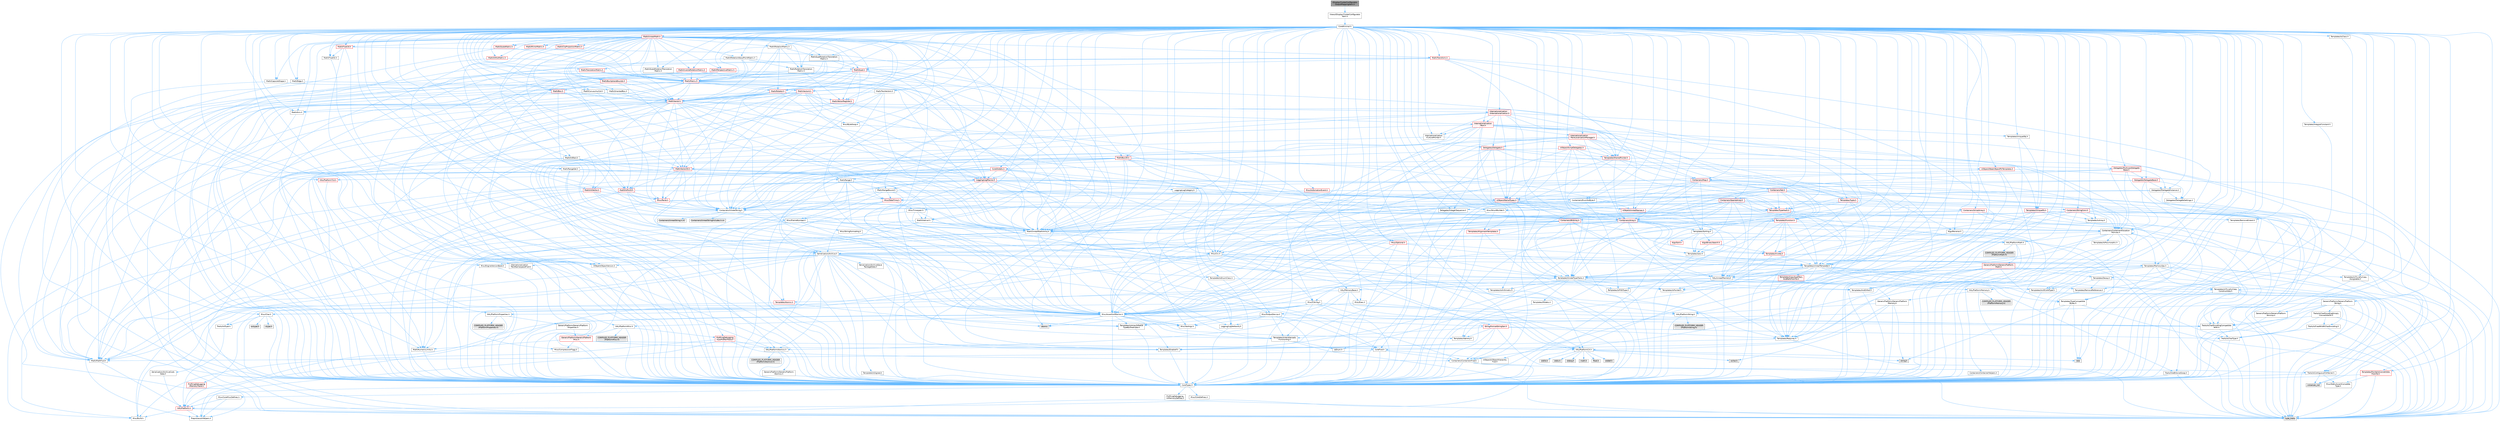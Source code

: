 digraph "IDisplayClusterConfiguratorOutputMappingItem.h"
{
 // INTERACTIVE_SVG=YES
 // LATEX_PDF_SIZE
  bgcolor="transparent";
  edge [fontname=Helvetica,fontsize=10,labelfontname=Helvetica,labelfontsize=10];
  node [fontname=Helvetica,fontsize=10,shape=box,height=0.2,width=0.4];
  Node1 [id="Node000001",label="IDisplayClusterConfigurator\lOutputMappingItem.h",height=0.2,width=0.4,color="gray40", fillcolor="grey60", style="filled", fontcolor="black",tooltip=" "];
  Node1 -> Node2 [id="edge1_Node000001_Node000002",color="steelblue1",style="solid",tooltip=" "];
  Node2 [id="Node000002",label="Views/IDisplayClusterConfigurator\lItem.h",height=0.2,width=0.4,color="grey40", fillcolor="white", style="filled",URL="$d3/d33/IDisplayClusterConfiguratorItem_8h.html",tooltip=" "];
  Node2 -> Node3 [id="edge2_Node000002_Node000003",color="steelblue1",style="solid",tooltip=" "];
  Node3 [id="Node000003",label="CoreMinimal.h",height=0.2,width=0.4,color="grey40", fillcolor="white", style="filled",URL="$d7/d67/CoreMinimal_8h.html",tooltip=" "];
  Node3 -> Node4 [id="edge3_Node000003_Node000004",color="steelblue1",style="solid",tooltip=" "];
  Node4 [id="Node000004",label="CoreTypes.h",height=0.2,width=0.4,color="grey40", fillcolor="white", style="filled",URL="$dc/dec/CoreTypes_8h.html",tooltip=" "];
  Node4 -> Node5 [id="edge4_Node000004_Node000005",color="steelblue1",style="solid",tooltip=" "];
  Node5 [id="Node000005",label="HAL/Platform.h",height=0.2,width=0.4,color="red", fillcolor="#FFF0F0", style="filled",URL="$d9/dd0/Platform_8h.html",tooltip=" "];
  Node5 -> Node6 [id="edge5_Node000005_Node000006",color="steelblue1",style="solid",tooltip=" "];
  Node6 [id="Node000006",label="Misc/Build.h",height=0.2,width=0.4,color="grey40", fillcolor="white", style="filled",URL="$d3/dbb/Build_8h.html",tooltip=" "];
  Node5 -> Node8 [id="edge6_Node000005_Node000008",color="steelblue1",style="solid",tooltip=" "];
  Node8 [id="Node000008",label="type_traits",height=0.2,width=0.4,color="grey60", fillcolor="#E0E0E0", style="filled",tooltip=" "];
  Node5 -> Node9 [id="edge7_Node000005_Node000009",color="steelblue1",style="solid",tooltip=" "];
  Node9 [id="Node000009",label="PreprocessorHelpers.h",height=0.2,width=0.4,color="grey40", fillcolor="white", style="filled",URL="$db/ddb/PreprocessorHelpers_8h.html",tooltip=" "];
  Node4 -> Node15 [id="edge8_Node000004_Node000015",color="steelblue1",style="solid",tooltip=" "];
  Node15 [id="Node000015",label="ProfilingDebugging\l/UMemoryDefines.h",height=0.2,width=0.4,color="grey40", fillcolor="white", style="filled",URL="$d2/da2/UMemoryDefines_8h.html",tooltip=" "];
  Node4 -> Node16 [id="edge9_Node000004_Node000016",color="steelblue1",style="solid",tooltip=" "];
  Node16 [id="Node000016",label="Misc/CoreMiscDefines.h",height=0.2,width=0.4,color="grey40", fillcolor="white", style="filled",URL="$da/d38/CoreMiscDefines_8h.html",tooltip=" "];
  Node16 -> Node5 [id="edge10_Node000016_Node000005",color="steelblue1",style="solid",tooltip=" "];
  Node16 -> Node9 [id="edge11_Node000016_Node000009",color="steelblue1",style="solid",tooltip=" "];
  Node4 -> Node17 [id="edge12_Node000004_Node000017",color="steelblue1",style="solid",tooltip=" "];
  Node17 [id="Node000017",label="Misc/CoreDefines.h",height=0.2,width=0.4,color="grey40", fillcolor="white", style="filled",URL="$d3/dd2/CoreDefines_8h.html",tooltip=" "];
  Node3 -> Node18 [id="edge13_Node000003_Node000018",color="steelblue1",style="solid",tooltip=" "];
  Node18 [id="Node000018",label="CoreFwd.h",height=0.2,width=0.4,color="grey40", fillcolor="white", style="filled",URL="$d1/d1e/CoreFwd_8h.html",tooltip=" "];
  Node18 -> Node4 [id="edge14_Node000018_Node000004",color="steelblue1",style="solid",tooltip=" "];
  Node18 -> Node19 [id="edge15_Node000018_Node000019",color="steelblue1",style="solid",tooltip=" "];
  Node19 [id="Node000019",label="Containers/ContainersFwd.h",height=0.2,width=0.4,color="grey40", fillcolor="white", style="filled",URL="$d4/d0a/ContainersFwd_8h.html",tooltip=" "];
  Node19 -> Node5 [id="edge16_Node000019_Node000005",color="steelblue1",style="solid",tooltip=" "];
  Node19 -> Node4 [id="edge17_Node000019_Node000004",color="steelblue1",style="solid",tooltip=" "];
  Node19 -> Node20 [id="edge18_Node000019_Node000020",color="steelblue1",style="solid",tooltip=" "];
  Node20 [id="Node000020",label="Traits/IsContiguousContainer.h",height=0.2,width=0.4,color="grey40", fillcolor="white", style="filled",URL="$d5/d3c/IsContiguousContainer_8h.html",tooltip=" "];
  Node20 -> Node4 [id="edge19_Node000020_Node000004",color="steelblue1",style="solid",tooltip=" "];
  Node20 -> Node21 [id="edge20_Node000020_Node000021",color="steelblue1",style="solid",tooltip=" "];
  Node21 [id="Node000021",label="Misc/StaticAssertComplete\lType.h",height=0.2,width=0.4,color="grey40", fillcolor="white", style="filled",URL="$d5/d4e/StaticAssertCompleteType_8h.html",tooltip=" "];
  Node20 -> Node22 [id="edge21_Node000020_Node000022",color="steelblue1",style="solid",tooltip=" "];
  Node22 [id="Node000022",label="initializer_list",height=0.2,width=0.4,color="grey60", fillcolor="#E0E0E0", style="filled",tooltip=" "];
  Node18 -> Node23 [id="edge22_Node000018_Node000023",color="steelblue1",style="solid",tooltip=" "];
  Node23 [id="Node000023",label="Math/MathFwd.h",height=0.2,width=0.4,color="grey40", fillcolor="white", style="filled",URL="$d2/d10/MathFwd_8h.html",tooltip=" "];
  Node23 -> Node5 [id="edge23_Node000023_Node000005",color="steelblue1",style="solid",tooltip=" "];
  Node18 -> Node24 [id="edge24_Node000018_Node000024",color="steelblue1",style="solid",tooltip=" "];
  Node24 [id="Node000024",label="UObject/UObjectHierarchy\lFwd.h",height=0.2,width=0.4,color="grey40", fillcolor="white", style="filled",URL="$d3/d13/UObjectHierarchyFwd_8h.html",tooltip=" "];
  Node3 -> Node24 [id="edge25_Node000003_Node000024",color="steelblue1",style="solid",tooltip=" "];
  Node3 -> Node19 [id="edge26_Node000003_Node000019",color="steelblue1",style="solid",tooltip=" "];
  Node3 -> Node25 [id="edge27_Node000003_Node000025",color="steelblue1",style="solid",tooltip=" "];
  Node25 [id="Node000025",label="Misc/VarArgs.h",height=0.2,width=0.4,color="grey40", fillcolor="white", style="filled",URL="$d5/d6f/VarArgs_8h.html",tooltip=" "];
  Node25 -> Node4 [id="edge28_Node000025_Node000004",color="steelblue1",style="solid",tooltip=" "];
  Node3 -> Node26 [id="edge29_Node000003_Node000026",color="steelblue1",style="solid",tooltip=" "];
  Node26 [id="Node000026",label="Logging/LogVerbosity.h",height=0.2,width=0.4,color="grey40", fillcolor="white", style="filled",URL="$d2/d8f/LogVerbosity_8h.html",tooltip=" "];
  Node26 -> Node4 [id="edge30_Node000026_Node000004",color="steelblue1",style="solid",tooltip=" "];
  Node3 -> Node27 [id="edge31_Node000003_Node000027",color="steelblue1",style="solid",tooltip=" "];
  Node27 [id="Node000027",label="Misc/OutputDevice.h",height=0.2,width=0.4,color="grey40", fillcolor="white", style="filled",URL="$d7/d32/OutputDevice_8h.html",tooltip=" "];
  Node27 -> Node18 [id="edge32_Node000027_Node000018",color="steelblue1",style="solid",tooltip=" "];
  Node27 -> Node4 [id="edge33_Node000027_Node000004",color="steelblue1",style="solid",tooltip=" "];
  Node27 -> Node26 [id="edge34_Node000027_Node000026",color="steelblue1",style="solid",tooltip=" "];
  Node27 -> Node25 [id="edge35_Node000027_Node000025",color="steelblue1",style="solid",tooltip=" "];
  Node27 -> Node28 [id="edge36_Node000027_Node000028",color="steelblue1",style="solid",tooltip=" "];
  Node28 [id="Node000028",label="Templates/IsArrayOrRefOf\lTypeByPredicate.h",height=0.2,width=0.4,color="grey40", fillcolor="white", style="filled",URL="$d6/da1/IsArrayOrRefOfTypeByPredicate_8h.html",tooltip=" "];
  Node28 -> Node4 [id="edge37_Node000028_Node000004",color="steelblue1",style="solid",tooltip=" "];
  Node27 -> Node29 [id="edge38_Node000027_Node000029",color="steelblue1",style="solid",tooltip=" "];
  Node29 [id="Node000029",label="Templates/IsValidVariadic\lFunctionArg.h",height=0.2,width=0.4,color="grey40", fillcolor="white", style="filled",URL="$d0/dc8/IsValidVariadicFunctionArg_8h.html",tooltip=" "];
  Node29 -> Node4 [id="edge39_Node000029_Node000004",color="steelblue1",style="solid",tooltip=" "];
  Node29 -> Node30 [id="edge40_Node000029_Node000030",color="steelblue1",style="solid",tooltip=" "];
  Node30 [id="Node000030",label="IsEnum.h",height=0.2,width=0.4,color="grey40", fillcolor="white", style="filled",URL="$d4/de5/IsEnum_8h.html",tooltip=" "];
  Node29 -> Node8 [id="edge41_Node000029_Node000008",color="steelblue1",style="solid",tooltip=" "];
  Node27 -> Node31 [id="edge42_Node000027_Node000031",color="steelblue1",style="solid",tooltip=" "];
  Node31 [id="Node000031",label="Traits/IsCharEncodingCompatible\lWith.h",height=0.2,width=0.4,color="grey40", fillcolor="white", style="filled",URL="$df/dd1/IsCharEncodingCompatibleWith_8h.html",tooltip=" "];
  Node31 -> Node8 [id="edge43_Node000031_Node000008",color="steelblue1",style="solid",tooltip=" "];
  Node31 -> Node32 [id="edge44_Node000031_Node000032",color="steelblue1",style="solid",tooltip=" "];
  Node32 [id="Node000032",label="Traits/IsCharType.h",height=0.2,width=0.4,color="grey40", fillcolor="white", style="filled",URL="$db/d51/IsCharType_8h.html",tooltip=" "];
  Node32 -> Node4 [id="edge45_Node000032_Node000004",color="steelblue1",style="solid",tooltip=" "];
  Node3 -> Node33 [id="edge46_Node000003_Node000033",color="steelblue1",style="solid",tooltip=" "];
  Node33 [id="Node000033",label="HAL/PlatformCrt.h",height=0.2,width=0.4,color="grey40", fillcolor="white", style="filled",URL="$d8/d75/PlatformCrt_8h.html",tooltip=" "];
  Node33 -> Node34 [id="edge47_Node000033_Node000034",color="steelblue1",style="solid",tooltip=" "];
  Node34 [id="Node000034",label="new",height=0.2,width=0.4,color="grey60", fillcolor="#E0E0E0", style="filled",tooltip=" "];
  Node33 -> Node35 [id="edge48_Node000033_Node000035",color="steelblue1",style="solid",tooltip=" "];
  Node35 [id="Node000035",label="wchar.h",height=0.2,width=0.4,color="grey60", fillcolor="#E0E0E0", style="filled",tooltip=" "];
  Node33 -> Node36 [id="edge49_Node000033_Node000036",color="steelblue1",style="solid",tooltip=" "];
  Node36 [id="Node000036",label="stddef.h",height=0.2,width=0.4,color="grey60", fillcolor="#E0E0E0", style="filled",tooltip=" "];
  Node33 -> Node37 [id="edge50_Node000033_Node000037",color="steelblue1",style="solid",tooltip=" "];
  Node37 [id="Node000037",label="stdlib.h",height=0.2,width=0.4,color="grey60", fillcolor="#E0E0E0", style="filled",tooltip=" "];
  Node33 -> Node38 [id="edge51_Node000033_Node000038",color="steelblue1",style="solid",tooltip=" "];
  Node38 [id="Node000038",label="stdio.h",height=0.2,width=0.4,color="grey60", fillcolor="#E0E0E0", style="filled",tooltip=" "];
  Node33 -> Node39 [id="edge52_Node000033_Node000039",color="steelblue1",style="solid",tooltip=" "];
  Node39 [id="Node000039",label="stdarg.h",height=0.2,width=0.4,color="grey60", fillcolor="#E0E0E0", style="filled",tooltip=" "];
  Node33 -> Node40 [id="edge53_Node000033_Node000040",color="steelblue1",style="solid",tooltip=" "];
  Node40 [id="Node000040",label="math.h",height=0.2,width=0.4,color="grey60", fillcolor="#E0E0E0", style="filled",tooltip=" "];
  Node33 -> Node41 [id="edge54_Node000033_Node000041",color="steelblue1",style="solid",tooltip=" "];
  Node41 [id="Node000041",label="float.h",height=0.2,width=0.4,color="grey60", fillcolor="#E0E0E0", style="filled",tooltip=" "];
  Node33 -> Node42 [id="edge55_Node000033_Node000042",color="steelblue1",style="solid",tooltip=" "];
  Node42 [id="Node000042",label="string.h",height=0.2,width=0.4,color="grey60", fillcolor="#E0E0E0", style="filled",tooltip=" "];
  Node3 -> Node43 [id="edge56_Node000003_Node000043",color="steelblue1",style="solid",tooltip=" "];
  Node43 [id="Node000043",label="HAL/PlatformMisc.h",height=0.2,width=0.4,color="grey40", fillcolor="white", style="filled",URL="$d0/df5/PlatformMisc_8h.html",tooltip=" "];
  Node43 -> Node4 [id="edge57_Node000043_Node000004",color="steelblue1",style="solid",tooltip=" "];
  Node43 -> Node44 [id="edge58_Node000043_Node000044",color="steelblue1",style="solid",tooltip=" "];
  Node44 [id="Node000044",label="GenericPlatform/GenericPlatform\lMisc.h",height=0.2,width=0.4,color="red", fillcolor="#FFF0F0", style="filled",URL="$db/d9a/GenericPlatformMisc_8h.html",tooltip=" "];
  Node44 -> Node18 [id="edge59_Node000044_Node000018",color="steelblue1",style="solid",tooltip=" "];
  Node44 -> Node4 [id="edge60_Node000044_Node000004",color="steelblue1",style="solid",tooltip=" "];
  Node44 -> Node33 [id="edge61_Node000044_Node000033",color="steelblue1",style="solid",tooltip=" "];
  Node44 -> Node48 [id="edge62_Node000044_Node000048",color="steelblue1",style="solid",tooltip=" "];
  Node48 [id="Node000048",label="Math/NumericLimits.h",height=0.2,width=0.4,color="grey40", fillcolor="white", style="filled",URL="$df/d1b/NumericLimits_8h.html",tooltip=" "];
  Node48 -> Node4 [id="edge63_Node000048_Node000004",color="steelblue1",style="solid",tooltip=" "];
  Node44 -> Node49 [id="edge64_Node000044_Node000049",color="steelblue1",style="solid",tooltip=" "];
  Node49 [id="Node000049",label="Misc/CompressionFlags.h",height=0.2,width=0.4,color="grey40", fillcolor="white", style="filled",URL="$d9/d76/CompressionFlags_8h.html",tooltip=" "];
  Node43 -> Node53 [id="edge65_Node000043_Node000053",color="steelblue1",style="solid",tooltip=" "];
  Node53 [id="Node000053",label="COMPILED_PLATFORM_HEADER\l(PlatformMisc.h)",height=0.2,width=0.4,color="grey60", fillcolor="#E0E0E0", style="filled",tooltip=" "];
  Node43 -> Node54 [id="edge66_Node000043_Node000054",color="steelblue1",style="solid",tooltip=" "];
  Node54 [id="Node000054",label="ProfilingDebugging\l/CpuProfilerTrace.h",height=0.2,width=0.4,color="red", fillcolor="#FFF0F0", style="filled",URL="$da/dcb/CpuProfilerTrace_8h.html",tooltip=" "];
  Node54 -> Node4 [id="edge67_Node000054_Node000004",color="steelblue1",style="solid",tooltip=" "];
  Node54 -> Node19 [id="edge68_Node000054_Node000019",color="steelblue1",style="solid",tooltip=" "];
  Node54 -> Node55 [id="edge69_Node000054_Node000055",color="steelblue1",style="solid",tooltip=" "];
  Node55 [id="Node000055",label="HAL/PlatformAtomics.h",height=0.2,width=0.4,color="grey40", fillcolor="white", style="filled",URL="$d3/d36/PlatformAtomics_8h.html",tooltip=" "];
  Node55 -> Node4 [id="edge70_Node000055_Node000004",color="steelblue1",style="solid",tooltip=" "];
  Node55 -> Node56 [id="edge71_Node000055_Node000056",color="steelblue1",style="solid",tooltip=" "];
  Node56 [id="Node000056",label="GenericPlatform/GenericPlatform\lAtomics.h",height=0.2,width=0.4,color="grey40", fillcolor="white", style="filled",URL="$da/d72/GenericPlatformAtomics_8h.html",tooltip=" "];
  Node56 -> Node4 [id="edge72_Node000056_Node000004",color="steelblue1",style="solid",tooltip=" "];
  Node55 -> Node57 [id="edge73_Node000055_Node000057",color="steelblue1",style="solid",tooltip=" "];
  Node57 [id="Node000057",label="COMPILED_PLATFORM_HEADER\l(PlatformAtomics.h)",height=0.2,width=0.4,color="grey60", fillcolor="#E0E0E0", style="filled",tooltip=" "];
  Node54 -> Node9 [id="edge74_Node000054_Node000009",color="steelblue1",style="solid",tooltip=" "];
  Node54 -> Node6 [id="edge75_Node000054_Node000006",color="steelblue1",style="solid",tooltip=" "];
  Node3 -> Node62 [id="edge76_Node000003_Node000062",color="steelblue1",style="solid",tooltip=" "];
  Node62 [id="Node000062",label="Misc/AssertionMacros.h",height=0.2,width=0.4,color="grey40", fillcolor="white", style="filled",URL="$d0/dfa/AssertionMacros_8h.html",tooltip=" "];
  Node62 -> Node4 [id="edge77_Node000062_Node000004",color="steelblue1",style="solid",tooltip=" "];
  Node62 -> Node5 [id="edge78_Node000062_Node000005",color="steelblue1",style="solid",tooltip=" "];
  Node62 -> Node43 [id="edge79_Node000062_Node000043",color="steelblue1",style="solid",tooltip=" "];
  Node62 -> Node9 [id="edge80_Node000062_Node000009",color="steelblue1",style="solid",tooltip=" "];
  Node62 -> Node63 [id="edge81_Node000062_Node000063",color="steelblue1",style="solid",tooltip=" "];
  Node63 [id="Node000063",label="Templates/EnableIf.h",height=0.2,width=0.4,color="grey40", fillcolor="white", style="filled",URL="$d7/d60/EnableIf_8h.html",tooltip=" "];
  Node63 -> Node4 [id="edge82_Node000063_Node000004",color="steelblue1",style="solid",tooltip=" "];
  Node62 -> Node28 [id="edge83_Node000062_Node000028",color="steelblue1",style="solid",tooltip=" "];
  Node62 -> Node29 [id="edge84_Node000062_Node000029",color="steelblue1",style="solid",tooltip=" "];
  Node62 -> Node31 [id="edge85_Node000062_Node000031",color="steelblue1",style="solid",tooltip=" "];
  Node62 -> Node25 [id="edge86_Node000062_Node000025",color="steelblue1",style="solid",tooltip=" "];
  Node62 -> Node64 [id="edge87_Node000062_Node000064",color="steelblue1",style="solid",tooltip=" "];
  Node64 [id="Node000064",label="String/FormatStringSan.h",height=0.2,width=0.4,color="red", fillcolor="#FFF0F0", style="filled",URL="$d3/d8b/FormatStringSan_8h.html",tooltip=" "];
  Node64 -> Node8 [id="edge88_Node000064_Node000008",color="steelblue1",style="solid",tooltip=" "];
  Node64 -> Node4 [id="edge89_Node000064_Node000004",color="steelblue1",style="solid",tooltip=" "];
  Node64 -> Node65 [id="edge90_Node000064_Node000065",color="steelblue1",style="solid",tooltip=" "];
  Node65 [id="Node000065",label="Templates/Requires.h",height=0.2,width=0.4,color="grey40", fillcolor="white", style="filled",URL="$dc/d96/Requires_8h.html",tooltip=" "];
  Node65 -> Node63 [id="edge91_Node000065_Node000063",color="steelblue1",style="solid",tooltip=" "];
  Node65 -> Node8 [id="edge92_Node000065_Node000008",color="steelblue1",style="solid",tooltip=" "];
  Node64 -> Node66 [id="edge93_Node000064_Node000066",color="steelblue1",style="solid",tooltip=" "];
  Node66 [id="Node000066",label="Templates/Identity.h",height=0.2,width=0.4,color="grey40", fillcolor="white", style="filled",URL="$d0/dd5/Identity_8h.html",tooltip=" "];
  Node64 -> Node29 [id="edge94_Node000064_Node000029",color="steelblue1",style="solid",tooltip=" "];
  Node64 -> Node32 [id="edge95_Node000064_Node000032",color="steelblue1",style="solid",tooltip=" "];
  Node64 -> Node19 [id="edge96_Node000064_Node000019",color="steelblue1",style="solid",tooltip=" "];
  Node62 -> Node70 [id="edge97_Node000062_Node000070",color="steelblue1",style="solid",tooltip=" "];
  Node70 [id="Node000070",label="atomic",height=0.2,width=0.4,color="grey60", fillcolor="#E0E0E0", style="filled",tooltip=" "];
  Node3 -> Node71 [id="edge98_Node000003_Node000071",color="steelblue1",style="solid",tooltip=" "];
  Node71 [id="Node000071",label="Templates/IsPointer.h",height=0.2,width=0.4,color="grey40", fillcolor="white", style="filled",URL="$d7/d05/IsPointer_8h.html",tooltip=" "];
  Node71 -> Node4 [id="edge99_Node000071_Node000004",color="steelblue1",style="solid",tooltip=" "];
  Node3 -> Node72 [id="edge100_Node000003_Node000072",color="steelblue1",style="solid",tooltip=" "];
  Node72 [id="Node000072",label="HAL/PlatformMemory.h",height=0.2,width=0.4,color="grey40", fillcolor="white", style="filled",URL="$de/d68/PlatformMemory_8h.html",tooltip=" "];
  Node72 -> Node4 [id="edge101_Node000072_Node000004",color="steelblue1",style="solid",tooltip=" "];
  Node72 -> Node73 [id="edge102_Node000072_Node000073",color="steelblue1",style="solid",tooltip=" "];
  Node73 [id="Node000073",label="GenericPlatform/GenericPlatform\lMemory.h",height=0.2,width=0.4,color="grey40", fillcolor="white", style="filled",URL="$dd/d22/GenericPlatformMemory_8h.html",tooltip=" "];
  Node73 -> Node18 [id="edge103_Node000073_Node000018",color="steelblue1",style="solid",tooltip=" "];
  Node73 -> Node4 [id="edge104_Node000073_Node000004",color="steelblue1",style="solid",tooltip=" "];
  Node73 -> Node74 [id="edge105_Node000073_Node000074",color="steelblue1",style="solid",tooltip=" "];
  Node74 [id="Node000074",label="HAL/PlatformString.h",height=0.2,width=0.4,color="grey40", fillcolor="white", style="filled",URL="$db/db5/PlatformString_8h.html",tooltip=" "];
  Node74 -> Node4 [id="edge106_Node000074_Node000004",color="steelblue1",style="solid",tooltip=" "];
  Node74 -> Node75 [id="edge107_Node000074_Node000075",color="steelblue1",style="solid",tooltip=" "];
  Node75 [id="Node000075",label="COMPILED_PLATFORM_HEADER\l(PlatformString.h)",height=0.2,width=0.4,color="grey60", fillcolor="#E0E0E0", style="filled",tooltip=" "];
  Node73 -> Node42 [id="edge108_Node000073_Node000042",color="steelblue1",style="solid",tooltip=" "];
  Node73 -> Node35 [id="edge109_Node000073_Node000035",color="steelblue1",style="solid",tooltip=" "];
  Node72 -> Node76 [id="edge110_Node000072_Node000076",color="steelblue1",style="solid",tooltip=" "];
  Node76 [id="Node000076",label="COMPILED_PLATFORM_HEADER\l(PlatformMemory.h)",height=0.2,width=0.4,color="grey60", fillcolor="#E0E0E0", style="filled",tooltip=" "];
  Node3 -> Node55 [id="edge111_Node000003_Node000055",color="steelblue1",style="solid",tooltip=" "];
  Node3 -> Node77 [id="edge112_Node000003_Node000077",color="steelblue1",style="solid",tooltip=" "];
  Node77 [id="Node000077",label="Misc/Exec.h",height=0.2,width=0.4,color="grey40", fillcolor="white", style="filled",URL="$de/ddb/Exec_8h.html",tooltip=" "];
  Node77 -> Node4 [id="edge113_Node000077_Node000004",color="steelblue1",style="solid",tooltip=" "];
  Node77 -> Node62 [id="edge114_Node000077_Node000062",color="steelblue1",style="solid",tooltip=" "];
  Node3 -> Node78 [id="edge115_Node000003_Node000078",color="steelblue1",style="solid",tooltip=" "];
  Node78 [id="Node000078",label="HAL/MemoryBase.h",height=0.2,width=0.4,color="grey40", fillcolor="white", style="filled",URL="$d6/d9f/MemoryBase_8h.html",tooltip=" "];
  Node78 -> Node4 [id="edge116_Node000078_Node000004",color="steelblue1",style="solid",tooltip=" "];
  Node78 -> Node55 [id="edge117_Node000078_Node000055",color="steelblue1",style="solid",tooltip=" "];
  Node78 -> Node33 [id="edge118_Node000078_Node000033",color="steelblue1",style="solid",tooltip=" "];
  Node78 -> Node77 [id="edge119_Node000078_Node000077",color="steelblue1",style="solid",tooltip=" "];
  Node78 -> Node27 [id="edge120_Node000078_Node000027",color="steelblue1",style="solid",tooltip=" "];
  Node78 -> Node79 [id="edge121_Node000078_Node000079",color="steelblue1",style="solid",tooltip=" "];
  Node79 [id="Node000079",label="Templates/Atomic.h",height=0.2,width=0.4,color="red", fillcolor="#FFF0F0", style="filled",URL="$d3/d91/Atomic_8h.html",tooltip=" "];
  Node79 -> Node87 [id="edge122_Node000079_Node000087",color="steelblue1",style="solid",tooltip=" "];
  Node87 [id="Node000087",label="Traits/IntType.h",height=0.2,width=0.4,color="grey40", fillcolor="white", style="filled",URL="$d7/deb/IntType_8h.html",tooltip=" "];
  Node87 -> Node5 [id="edge123_Node000087_Node000005",color="steelblue1",style="solid",tooltip=" "];
  Node79 -> Node70 [id="edge124_Node000079_Node000070",color="steelblue1",style="solid",tooltip=" "];
  Node3 -> Node88 [id="edge125_Node000003_Node000088",color="steelblue1",style="solid",tooltip=" "];
  Node88 [id="Node000088",label="HAL/UnrealMemory.h",height=0.2,width=0.4,color="grey40", fillcolor="white", style="filled",URL="$d9/d96/UnrealMemory_8h.html",tooltip=" "];
  Node88 -> Node4 [id="edge126_Node000088_Node000004",color="steelblue1",style="solid",tooltip=" "];
  Node88 -> Node73 [id="edge127_Node000088_Node000073",color="steelblue1",style="solid",tooltip=" "];
  Node88 -> Node78 [id="edge128_Node000088_Node000078",color="steelblue1",style="solid",tooltip=" "];
  Node88 -> Node72 [id="edge129_Node000088_Node000072",color="steelblue1",style="solid",tooltip=" "];
  Node88 -> Node89 [id="edge130_Node000088_Node000089",color="steelblue1",style="solid",tooltip=" "];
  Node89 [id="Node000089",label="ProfilingDebugging\l/MemoryTrace.h",height=0.2,width=0.4,color="red", fillcolor="#FFF0F0", style="filled",URL="$da/dd7/MemoryTrace_8h.html",tooltip=" "];
  Node89 -> Node5 [id="edge131_Node000089_Node000005",color="steelblue1",style="solid",tooltip=" "];
  Node88 -> Node71 [id="edge132_Node000088_Node000071",color="steelblue1",style="solid",tooltip=" "];
  Node3 -> Node90 [id="edge133_Node000003_Node000090",color="steelblue1",style="solid",tooltip=" "];
  Node90 [id="Node000090",label="Templates/IsArithmetic.h",height=0.2,width=0.4,color="grey40", fillcolor="white", style="filled",URL="$d2/d5d/IsArithmetic_8h.html",tooltip=" "];
  Node90 -> Node4 [id="edge134_Node000090_Node000004",color="steelblue1",style="solid",tooltip=" "];
  Node3 -> Node84 [id="edge135_Node000003_Node000084",color="steelblue1",style="solid",tooltip=" "];
  Node84 [id="Node000084",label="Templates/AndOrNot.h",height=0.2,width=0.4,color="grey40", fillcolor="white", style="filled",URL="$db/d0a/AndOrNot_8h.html",tooltip=" "];
  Node84 -> Node4 [id="edge136_Node000084_Node000004",color="steelblue1",style="solid",tooltip=" "];
  Node3 -> Node91 [id="edge137_Node000003_Node000091",color="steelblue1",style="solid",tooltip=" "];
  Node91 [id="Node000091",label="Templates/IsPODType.h",height=0.2,width=0.4,color="grey40", fillcolor="white", style="filled",URL="$d7/db1/IsPODType_8h.html",tooltip=" "];
  Node91 -> Node4 [id="edge138_Node000091_Node000004",color="steelblue1",style="solid",tooltip=" "];
  Node3 -> Node92 [id="edge139_Node000003_Node000092",color="steelblue1",style="solid",tooltip=" "];
  Node92 [id="Node000092",label="Templates/IsUECoreType.h",height=0.2,width=0.4,color="grey40", fillcolor="white", style="filled",URL="$d1/db8/IsUECoreType_8h.html",tooltip=" "];
  Node92 -> Node4 [id="edge140_Node000092_Node000004",color="steelblue1",style="solid",tooltip=" "];
  Node92 -> Node8 [id="edge141_Node000092_Node000008",color="steelblue1",style="solid",tooltip=" "];
  Node3 -> Node85 [id="edge142_Node000003_Node000085",color="steelblue1",style="solid",tooltip=" "];
  Node85 [id="Node000085",label="Templates/IsTriviallyCopy\lConstructible.h",height=0.2,width=0.4,color="grey40", fillcolor="white", style="filled",URL="$d3/d78/IsTriviallyCopyConstructible_8h.html",tooltip=" "];
  Node85 -> Node4 [id="edge143_Node000085_Node000004",color="steelblue1",style="solid",tooltip=" "];
  Node85 -> Node8 [id="edge144_Node000085_Node000008",color="steelblue1",style="solid",tooltip=" "];
  Node3 -> Node93 [id="edge145_Node000003_Node000093",color="steelblue1",style="solid",tooltip=" "];
  Node93 [id="Node000093",label="Templates/UnrealTypeTraits.h",height=0.2,width=0.4,color="grey40", fillcolor="white", style="filled",URL="$d2/d2d/UnrealTypeTraits_8h.html",tooltip=" "];
  Node93 -> Node4 [id="edge146_Node000093_Node000004",color="steelblue1",style="solid",tooltip=" "];
  Node93 -> Node71 [id="edge147_Node000093_Node000071",color="steelblue1",style="solid",tooltip=" "];
  Node93 -> Node62 [id="edge148_Node000093_Node000062",color="steelblue1",style="solid",tooltip=" "];
  Node93 -> Node84 [id="edge149_Node000093_Node000084",color="steelblue1",style="solid",tooltip=" "];
  Node93 -> Node63 [id="edge150_Node000093_Node000063",color="steelblue1",style="solid",tooltip=" "];
  Node93 -> Node90 [id="edge151_Node000093_Node000090",color="steelblue1",style="solid",tooltip=" "];
  Node93 -> Node30 [id="edge152_Node000093_Node000030",color="steelblue1",style="solid",tooltip=" "];
  Node93 -> Node94 [id="edge153_Node000093_Node000094",color="steelblue1",style="solid",tooltip=" "];
  Node94 [id="Node000094",label="Templates/Models.h",height=0.2,width=0.4,color="grey40", fillcolor="white", style="filled",URL="$d3/d0c/Models_8h.html",tooltip=" "];
  Node94 -> Node66 [id="edge154_Node000094_Node000066",color="steelblue1",style="solid",tooltip=" "];
  Node93 -> Node91 [id="edge155_Node000093_Node000091",color="steelblue1",style="solid",tooltip=" "];
  Node93 -> Node92 [id="edge156_Node000093_Node000092",color="steelblue1",style="solid",tooltip=" "];
  Node93 -> Node85 [id="edge157_Node000093_Node000085",color="steelblue1",style="solid",tooltip=" "];
  Node3 -> Node63 [id="edge158_Node000003_Node000063",color="steelblue1",style="solid",tooltip=" "];
  Node3 -> Node95 [id="edge159_Node000003_Node000095",color="steelblue1",style="solid",tooltip=" "];
  Node95 [id="Node000095",label="Templates/RemoveReference.h",height=0.2,width=0.4,color="grey40", fillcolor="white", style="filled",URL="$da/dbe/RemoveReference_8h.html",tooltip=" "];
  Node95 -> Node4 [id="edge160_Node000095_Node000004",color="steelblue1",style="solid",tooltip=" "];
  Node3 -> Node96 [id="edge161_Node000003_Node000096",color="steelblue1",style="solid",tooltip=" "];
  Node96 [id="Node000096",label="Templates/IntegralConstant.h",height=0.2,width=0.4,color="grey40", fillcolor="white", style="filled",URL="$db/d1b/IntegralConstant_8h.html",tooltip=" "];
  Node96 -> Node4 [id="edge162_Node000096_Node000004",color="steelblue1",style="solid",tooltip=" "];
  Node3 -> Node97 [id="edge163_Node000003_Node000097",color="steelblue1",style="solid",tooltip=" "];
  Node97 [id="Node000097",label="Templates/IsClass.h",height=0.2,width=0.4,color="grey40", fillcolor="white", style="filled",URL="$db/dcb/IsClass_8h.html",tooltip=" "];
  Node97 -> Node4 [id="edge164_Node000097_Node000004",color="steelblue1",style="solid",tooltip=" "];
  Node3 -> Node98 [id="edge165_Node000003_Node000098",color="steelblue1",style="solid",tooltip=" "];
  Node98 [id="Node000098",label="Templates/TypeCompatible\lBytes.h",height=0.2,width=0.4,color="grey40", fillcolor="white", style="filled",URL="$df/d0a/TypeCompatibleBytes_8h.html",tooltip=" "];
  Node98 -> Node4 [id="edge166_Node000098_Node000004",color="steelblue1",style="solid",tooltip=" "];
  Node98 -> Node42 [id="edge167_Node000098_Node000042",color="steelblue1",style="solid",tooltip=" "];
  Node98 -> Node34 [id="edge168_Node000098_Node000034",color="steelblue1",style="solid",tooltip=" "];
  Node98 -> Node8 [id="edge169_Node000098_Node000008",color="steelblue1",style="solid",tooltip=" "];
  Node3 -> Node20 [id="edge170_Node000003_Node000020",color="steelblue1",style="solid",tooltip=" "];
  Node3 -> Node99 [id="edge171_Node000003_Node000099",color="steelblue1",style="solid",tooltip=" "];
  Node99 [id="Node000099",label="Templates/UnrealTemplate.h",height=0.2,width=0.4,color="grey40", fillcolor="white", style="filled",URL="$d4/d24/UnrealTemplate_8h.html",tooltip=" "];
  Node99 -> Node4 [id="edge172_Node000099_Node000004",color="steelblue1",style="solid",tooltip=" "];
  Node99 -> Node71 [id="edge173_Node000099_Node000071",color="steelblue1",style="solid",tooltip=" "];
  Node99 -> Node88 [id="edge174_Node000099_Node000088",color="steelblue1",style="solid",tooltip=" "];
  Node99 -> Node100 [id="edge175_Node000099_Node000100",color="steelblue1",style="solid",tooltip=" "];
  Node100 [id="Node000100",label="Templates/CopyQualifiers\lAndRefsFromTo.h",height=0.2,width=0.4,color="red", fillcolor="#FFF0F0", style="filled",URL="$d3/db3/CopyQualifiersAndRefsFromTo_8h.html",tooltip=" "];
  Node99 -> Node93 [id="edge176_Node000099_Node000093",color="steelblue1",style="solid",tooltip=" "];
  Node99 -> Node95 [id="edge177_Node000099_Node000095",color="steelblue1",style="solid",tooltip=" "];
  Node99 -> Node65 [id="edge178_Node000099_Node000065",color="steelblue1",style="solid",tooltip=" "];
  Node99 -> Node98 [id="edge179_Node000099_Node000098",color="steelblue1",style="solid",tooltip=" "];
  Node99 -> Node66 [id="edge180_Node000099_Node000066",color="steelblue1",style="solid",tooltip=" "];
  Node99 -> Node20 [id="edge181_Node000099_Node000020",color="steelblue1",style="solid",tooltip=" "];
  Node99 -> Node102 [id="edge182_Node000099_Node000102",color="steelblue1",style="solid",tooltip=" "];
  Node102 [id="Node000102",label="Traits/UseBitwiseSwap.h",height=0.2,width=0.4,color="grey40", fillcolor="white", style="filled",URL="$db/df3/UseBitwiseSwap_8h.html",tooltip=" "];
  Node102 -> Node4 [id="edge183_Node000102_Node000004",color="steelblue1",style="solid",tooltip=" "];
  Node102 -> Node8 [id="edge184_Node000102_Node000008",color="steelblue1",style="solid",tooltip=" "];
  Node99 -> Node8 [id="edge185_Node000099_Node000008",color="steelblue1",style="solid",tooltip=" "];
  Node3 -> Node48 [id="edge186_Node000003_Node000048",color="steelblue1",style="solid",tooltip=" "];
  Node3 -> Node103 [id="edge187_Node000003_Node000103",color="steelblue1",style="solid",tooltip=" "];
  Node103 [id="Node000103",label="HAL/PlatformMath.h",height=0.2,width=0.4,color="grey40", fillcolor="white", style="filled",URL="$dc/d53/PlatformMath_8h.html",tooltip=" "];
  Node103 -> Node4 [id="edge188_Node000103_Node000004",color="steelblue1",style="solid",tooltip=" "];
  Node103 -> Node104 [id="edge189_Node000103_Node000104",color="steelblue1",style="solid",tooltip=" "];
  Node104 [id="Node000104",label="GenericPlatform/GenericPlatform\lMath.h",height=0.2,width=0.4,color="red", fillcolor="#FFF0F0", style="filled",URL="$d5/d79/GenericPlatformMath_8h.html",tooltip=" "];
  Node104 -> Node4 [id="edge190_Node000104_Node000004",color="steelblue1",style="solid",tooltip=" "];
  Node104 -> Node19 [id="edge191_Node000104_Node000019",color="steelblue1",style="solid",tooltip=" "];
  Node104 -> Node33 [id="edge192_Node000104_Node000033",color="steelblue1",style="solid",tooltip=" "];
  Node104 -> Node84 [id="edge193_Node000104_Node000084",color="steelblue1",style="solid",tooltip=" "];
  Node104 -> Node105 [id="edge194_Node000104_Node000105",color="steelblue1",style="solid",tooltip=" "];
  Node105 [id="Node000105",label="Templates/Decay.h",height=0.2,width=0.4,color="grey40", fillcolor="white", style="filled",URL="$dd/d0f/Decay_8h.html",tooltip=" "];
  Node105 -> Node4 [id="edge195_Node000105_Node000004",color="steelblue1",style="solid",tooltip=" "];
  Node105 -> Node95 [id="edge196_Node000105_Node000095",color="steelblue1",style="solid",tooltip=" "];
  Node105 -> Node8 [id="edge197_Node000105_Node000008",color="steelblue1",style="solid",tooltip=" "];
  Node104 -> Node93 [id="edge198_Node000104_Node000093",color="steelblue1",style="solid",tooltip=" "];
  Node104 -> Node65 [id="edge199_Node000104_Node000065",color="steelblue1",style="solid",tooltip=" "];
  Node104 -> Node98 [id="edge200_Node000104_Node000098",color="steelblue1",style="solid",tooltip=" "];
  Node104 -> Node8 [id="edge201_Node000104_Node000008",color="steelblue1",style="solid",tooltip=" "];
  Node103 -> Node110 [id="edge202_Node000103_Node000110",color="steelblue1",style="solid",tooltip=" "];
  Node110 [id="Node000110",label="COMPILED_PLATFORM_HEADER\l(PlatformMath.h)",height=0.2,width=0.4,color="grey60", fillcolor="#E0E0E0", style="filled",tooltip=" "];
  Node3 -> Node86 [id="edge203_Node000003_Node000086",color="steelblue1",style="solid",tooltip=" "];
  Node86 [id="Node000086",label="Templates/IsTriviallyCopy\lAssignable.h",height=0.2,width=0.4,color="grey40", fillcolor="white", style="filled",URL="$d2/df2/IsTriviallyCopyAssignable_8h.html",tooltip=" "];
  Node86 -> Node4 [id="edge204_Node000086_Node000004",color="steelblue1",style="solid",tooltip=" "];
  Node86 -> Node8 [id="edge205_Node000086_Node000008",color="steelblue1",style="solid",tooltip=" "];
  Node3 -> Node111 [id="edge206_Node000003_Node000111",color="steelblue1",style="solid",tooltip=" "];
  Node111 [id="Node000111",label="Templates/MemoryOps.h",height=0.2,width=0.4,color="grey40", fillcolor="white", style="filled",URL="$db/dea/MemoryOps_8h.html",tooltip=" "];
  Node111 -> Node4 [id="edge207_Node000111_Node000004",color="steelblue1",style="solid",tooltip=" "];
  Node111 -> Node88 [id="edge208_Node000111_Node000088",color="steelblue1",style="solid",tooltip=" "];
  Node111 -> Node86 [id="edge209_Node000111_Node000086",color="steelblue1",style="solid",tooltip=" "];
  Node111 -> Node85 [id="edge210_Node000111_Node000085",color="steelblue1",style="solid",tooltip=" "];
  Node111 -> Node65 [id="edge211_Node000111_Node000065",color="steelblue1",style="solid",tooltip=" "];
  Node111 -> Node93 [id="edge212_Node000111_Node000093",color="steelblue1",style="solid",tooltip=" "];
  Node111 -> Node102 [id="edge213_Node000111_Node000102",color="steelblue1",style="solid",tooltip=" "];
  Node111 -> Node34 [id="edge214_Node000111_Node000034",color="steelblue1",style="solid",tooltip=" "];
  Node111 -> Node8 [id="edge215_Node000111_Node000008",color="steelblue1",style="solid",tooltip=" "];
  Node3 -> Node112 [id="edge216_Node000003_Node000112",color="steelblue1",style="solid",tooltip=" "];
  Node112 [id="Node000112",label="Containers/ContainerAllocation\lPolicies.h",height=0.2,width=0.4,color="grey40", fillcolor="white", style="filled",URL="$d7/dff/ContainerAllocationPolicies_8h.html",tooltip=" "];
  Node112 -> Node4 [id="edge217_Node000112_Node000004",color="steelblue1",style="solid",tooltip=" "];
  Node112 -> Node113 [id="edge218_Node000112_Node000113",color="steelblue1",style="solid",tooltip=" "];
  Node113 [id="Node000113",label="Containers/ContainerHelpers.h",height=0.2,width=0.4,color="grey40", fillcolor="white", style="filled",URL="$d7/d33/ContainerHelpers_8h.html",tooltip=" "];
  Node113 -> Node4 [id="edge219_Node000113_Node000004",color="steelblue1",style="solid",tooltip=" "];
  Node112 -> Node112 [id="edge220_Node000112_Node000112",color="steelblue1",style="solid",tooltip=" "];
  Node112 -> Node103 [id="edge221_Node000112_Node000103",color="steelblue1",style="solid",tooltip=" "];
  Node112 -> Node88 [id="edge222_Node000112_Node000088",color="steelblue1",style="solid",tooltip=" "];
  Node112 -> Node48 [id="edge223_Node000112_Node000048",color="steelblue1",style="solid",tooltip=" "];
  Node112 -> Node62 [id="edge224_Node000112_Node000062",color="steelblue1",style="solid",tooltip=" "];
  Node112 -> Node114 [id="edge225_Node000112_Node000114",color="steelblue1",style="solid",tooltip=" "];
  Node114 [id="Node000114",label="Templates/IsPolymorphic.h",height=0.2,width=0.4,color="grey40", fillcolor="white", style="filled",URL="$dc/d20/IsPolymorphic_8h.html",tooltip=" "];
  Node112 -> Node111 [id="edge226_Node000112_Node000111",color="steelblue1",style="solid",tooltip=" "];
  Node112 -> Node98 [id="edge227_Node000112_Node000098",color="steelblue1",style="solid",tooltip=" "];
  Node112 -> Node8 [id="edge228_Node000112_Node000008",color="steelblue1",style="solid",tooltip=" "];
  Node3 -> Node115 [id="edge229_Node000003_Node000115",color="steelblue1",style="solid",tooltip=" "];
  Node115 [id="Node000115",label="Templates/IsEnumClass.h",height=0.2,width=0.4,color="grey40", fillcolor="white", style="filled",URL="$d7/d15/IsEnumClass_8h.html",tooltip=" "];
  Node115 -> Node4 [id="edge230_Node000115_Node000004",color="steelblue1",style="solid",tooltip=" "];
  Node115 -> Node84 [id="edge231_Node000115_Node000084",color="steelblue1",style="solid",tooltip=" "];
  Node3 -> Node116 [id="edge232_Node000003_Node000116",color="steelblue1",style="solid",tooltip=" "];
  Node116 [id="Node000116",label="HAL/PlatformProperties.h",height=0.2,width=0.4,color="grey40", fillcolor="white", style="filled",URL="$d9/db0/PlatformProperties_8h.html",tooltip=" "];
  Node116 -> Node4 [id="edge233_Node000116_Node000004",color="steelblue1",style="solid",tooltip=" "];
  Node116 -> Node117 [id="edge234_Node000116_Node000117",color="steelblue1",style="solid",tooltip=" "];
  Node117 [id="Node000117",label="GenericPlatform/GenericPlatform\lProperties.h",height=0.2,width=0.4,color="grey40", fillcolor="white", style="filled",URL="$d2/dcd/GenericPlatformProperties_8h.html",tooltip=" "];
  Node117 -> Node4 [id="edge235_Node000117_Node000004",color="steelblue1",style="solid",tooltip=" "];
  Node117 -> Node44 [id="edge236_Node000117_Node000044",color="steelblue1",style="solid",tooltip=" "];
  Node116 -> Node118 [id="edge237_Node000116_Node000118",color="steelblue1",style="solid",tooltip=" "];
  Node118 [id="Node000118",label="COMPILED_PLATFORM_HEADER\l(PlatformProperties.h)",height=0.2,width=0.4,color="grey60", fillcolor="#E0E0E0", style="filled",tooltip=" "];
  Node3 -> Node119 [id="edge238_Node000003_Node000119",color="steelblue1",style="solid",tooltip=" "];
  Node119 [id="Node000119",label="Misc/EngineVersionBase.h",height=0.2,width=0.4,color="grey40", fillcolor="white", style="filled",URL="$d5/d2b/EngineVersionBase_8h.html",tooltip=" "];
  Node119 -> Node4 [id="edge239_Node000119_Node000004",color="steelblue1",style="solid",tooltip=" "];
  Node3 -> Node120 [id="edge240_Node000003_Node000120",color="steelblue1",style="solid",tooltip=" "];
  Node120 [id="Node000120",label="Internationalization\l/TextNamespaceFwd.h",height=0.2,width=0.4,color="grey40", fillcolor="white", style="filled",URL="$d8/d97/TextNamespaceFwd_8h.html",tooltip=" "];
  Node120 -> Node4 [id="edge241_Node000120_Node000004",color="steelblue1",style="solid",tooltip=" "];
  Node3 -> Node121 [id="edge242_Node000003_Node000121",color="steelblue1",style="solid",tooltip=" "];
  Node121 [id="Node000121",label="Serialization/Archive.h",height=0.2,width=0.4,color="grey40", fillcolor="white", style="filled",URL="$d7/d3b/Archive_8h.html",tooltip=" "];
  Node121 -> Node18 [id="edge243_Node000121_Node000018",color="steelblue1",style="solid",tooltip=" "];
  Node121 -> Node4 [id="edge244_Node000121_Node000004",color="steelblue1",style="solid",tooltip=" "];
  Node121 -> Node116 [id="edge245_Node000121_Node000116",color="steelblue1",style="solid",tooltip=" "];
  Node121 -> Node120 [id="edge246_Node000121_Node000120",color="steelblue1",style="solid",tooltip=" "];
  Node121 -> Node23 [id="edge247_Node000121_Node000023",color="steelblue1",style="solid",tooltip=" "];
  Node121 -> Node62 [id="edge248_Node000121_Node000062",color="steelblue1",style="solid",tooltip=" "];
  Node121 -> Node6 [id="edge249_Node000121_Node000006",color="steelblue1",style="solid",tooltip=" "];
  Node121 -> Node49 [id="edge250_Node000121_Node000049",color="steelblue1",style="solid",tooltip=" "];
  Node121 -> Node119 [id="edge251_Node000121_Node000119",color="steelblue1",style="solid",tooltip=" "];
  Node121 -> Node25 [id="edge252_Node000121_Node000025",color="steelblue1",style="solid",tooltip=" "];
  Node121 -> Node122 [id="edge253_Node000121_Node000122",color="steelblue1",style="solid",tooltip=" "];
  Node122 [id="Node000122",label="Serialization/ArchiveCook\lData.h",height=0.2,width=0.4,color="grey40", fillcolor="white", style="filled",URL="$dc/db6/ArchiveCookData_8h.html",tooltip=" "];
  Node122 -> Node5 [id="edge254_Node000122_Node000005",color="steelblue1",style="solid",tooltip=" "];
  Node121 -> Node123 [id="edge255_Node000121_Node000123",color="steelblue1",style="solid",tooltip=" "];
  Node123 [id="Node000123",label="Serialization/ArchiveSave\lPackageData.h",height=0.2,width=0.4,color="grey40", fillcolor="white", style="filled",URL="$d1/d37/ArchiveSavePackageData_8h.html",tooltip=" "];
  Node121 -> Node63 [id="edge256_Node000121_Node000063",color="steelblue1",style="solid",tooltip=" "];
  Node121 -> Node28 [id="edge257_Node000121_Node000028",color="steelblue1",style="solid",tooltip=" "];
  Node121 -> Node115 [id="edge258_Node000121_Node000115",color="steelblue1",style="solid",tooltip=" "];
  Node121 -> Node108 [id="edge259_Node000121_Node000108",color="steelblue1",style="solid",tooltip=" "];
  Node108 [id="Node000108",label="Templates/IsSigned.h",height=0.2,width=0.4,color="grey40", fillcolor="white", style="filled",URL="$d8/dd8/IsSigned_8h.html",tooltip=" "];
  Node108 -> Node4 [id="edge260_Node000108_Node000004",color="steelblue1",style="solid",tooltip=" "];
  Node121 -> Node29 [id="edge261_Node000121_Node000029",color="steelblue1",style="solid",tooltip=" "];
  Node121 -> Node99 [id="edge262_Node000121_Node000099",color="steelblue1",style="solid",tooltip=" "];
  Node121 -> Node31 [id="edge263_Node000121_Node000031",color="steelblue1",style="solid",tooltip=" "];
  Node121 -> Node124 [id="edge264_Node000121_Node000124",color="steelblue1",style="solid",tooltip=" "];
  Node124 [id="Node000124",label="UObject/ObjectVersion.h",height=0.2,width=0.4,color="grey40", fillcolor="white", style="filled",URL="$da/d63/ObjectVersion_8h.html",tooltip=" "];
  Node124 -> Node4 [id="edge265_Node000124_Node000004",color="steelblue1",style="solid",tooltip=" "];
  Node3 -> Node125 [id="edge266_Node000003_Node000125",color="steelblue1",style="solid",tooltip=" "];
  Node125 [id="Node000125",label="Templates/Less.h",height=0.2,width=0.4,color="grey40", fillcolor="white", style="filled",URL="$de/dc8/Less_8h.html",tooltip=" "];
  Node125 -> Node4 [id="edge267_Node000125_Node000004",color="steelblue1",style="solid",tooltip=" "];
  Node125 -> Node99 [id="edge268_Node000125_Node000099",color="steelblue1",style="solid",tooltip=" "];
  Node3 -> Node126 [id="edge269_Node000003_Node000126",color="steelblue1",style="solid",tooltip=" "];
  Node126 [id="Node000126",label="Templates/Sorting.h",height=0.2,width=0.4,color="grey40", fillcolor="white", style="filled",URL="$d3/d9e/Sorting_8h.html",tooltip=" "];
  Node126 -> Node4 [id="edge270_Node000126_Node000004",color="steelblue1",style="solid",tooltip=" "];
  Node126 -> Node127 [id="edge271_Node000126_Node000127",color="steelblue1",style="solid",tooltip=" "];
  Node127 [id="Node000127",label="Algo/BinarySearch.h",height=0.2,width=0.4,color="red", fillcolor="#FFF0F0", style="filled",URL="$db/db4/BinarySearch_8h.html",tooltip=" "];
  Node127 -> Node129 [id="edge272_Node000127_Node000129",color="steelblue1",style="solid",tooltip=" "];
  Node129 [id="Node000129",label="Templates/Invoke.h",height=0.2,width=0.4,color="red", fillcolor="#FFF0F0", style="filled",URL="$d7/deb/Invoke_8h.html",tooltip=" "];
  Node129 -> Node4 [id="edge273_Node000129_Node000004",color="steelblue1",style="solid",tooltip=" "];
  Node129 -> Node99 [id="edge274_Node000129_Node000099",color="steelblue1",style="solid",tooltip=" "];
  Node129 -> Node8 [id="edge275_Node000129_Node000008",color="steelblue1",style="solid",tooltip=" "];
  Node127 -> Node125 [id="edge276_Node000127_Node000125",color="steelblue1",style="solid",tooltip=" "];
  Node126 -> Node131 [id="edge277_Node000126_Node000131",color="steelblue1",style="solid",tooltip=" "];
  Node131 [id="Node000131",label="Algo/Sort.h",height=0.2,width=0.4,color="red", fillcolor="#FFF0F0", style="filled",URL="$d1/d87/Sort_8h.html",tooltip=" "];
  Node126 -> Node103 [id="edge278_Node000126_Node000103",color="steelblue1",style="solid",tooltip=" "];
  Node126 -> Node125 [id="edge279_Node000126_Node000125",color="steelblue1",style="solid",tooltip=" "];
  Node3 -> Node137 [id="edge280_Node000003_Node000137",color="steelblue1",style="solid",tooltip=" "];
  Node137 [id="Node000137",label="Misc/Char.h",height=0.2,width=0.4,color="grey40", fillcolor="white", style="filled",URL="$d0/d58/Char_8h.html",tooltip=" "];
  Node137 -> Node4 [id="edge281_Node000137_Node000004",color="steelblue1",style="solid",tooltip=" "];
  Node137 -> Node87 [id="edge282_Node000137_Node000087",color="steelblue1",style="solid",tooltip=" "];
  Node137 -> Node138 [id="edge283_Node000137_Node000138",color="steelblue1",style="solid",tooltip=" "];
  Node138 [id="Node000138",label="ctype.h",height=0.2,width=0.4,color="grey60", fillcolor="#E0E0E0", style="filled",tooltip=" "];
  Node137 -> Node139 [id="edge284_Node000137_Node000139",color="steelblue1",style="solid",tooltip=" "];
  Node139 [id="Node000139",label="wctype.h",height=0.2,width=0.4,color="grey60", fillcolor="#E0E0E0", style="filled",tooltip=" "];
  Node137 -> Node8 [id="edge285_Node000137_Node000008",color="steelblue1",style="solid",tooltip=" "];
  Node3 -> Node140 [id="edge286_Node000003_Node000140",color="steelblue1",style="solid",tooltip=" "];
  Node140 [id="Node000140",label="GenericPlatform/GenericPlatform\lStricmp.h",height=0.2,width=0.4,color="grey40", fillcolor="white", style="filled",URL="$d2/d86/GenericPlatformStricmp_8h.html",tooltip=" "];
  Node140 -> Node4 [id="edge287_Node000140_Node000004",color="steelblue1",style="solid",tooltip=" "];
  Node3 -> Node141 [id="edge288_Node000003_Node000141",color="steelblue1",style="solid",tooltip=" "];
  Node141 [id="Node000141",label="GenericPlatform/GenericPlatform\lString.h",height=0.2,width=0.4,color="grey40", fillcolor="white", style="filled",URL="$dd/d20/GenericPlatformString_8h.html",tooltip=" "];
  Node141 -> Node4 [id="edge289_Node000141_Node000004",color="steelblue1",style="solid",tooltip=" "];
  Node141 -> Node140 [id="edge290_Node000141_Node000140",color="steelblue1",style="solid",tooltip=" "];
  Node141 -> Node63 [id="edge291_Node000141_Node000063",color="steelblue1",style="solid",tooltip=" "];
  Node141 -> Node31 [id="edge292_Node000141_Node000031",color="steelblue1",style="solid",tooltip=" "];
  Node141 -> Node142 [id="edge293_Node000141_Node000142",color="steelblue1",style="solid",tooltip=" "];
  Node142 [id="Node000142",label="Traits/IsCharEncodingSimply\lConvertibleTo.h",height=0.2,width=0.4,color="grey40", fillcolor="white", style="filled",URL="$d4/dee/IsCharEncodingSimplyConvertibleTo_8h.html",tooltip=" "];
  Node142 -> Node8 [id="edge294_Node000142_Node000008",color="steelblue1",style="solid",tooltip=" "];
  Node142 -> Node31 [id="edge295_Node000142_Node000031",color="steelblue1",style="solid",tooltip=" "];
  Node142 -> Node143 [id="edge296_Node000142_Node000143",color="steelblue1",style="solid",tooltip=" "];
  Node143 [id="Node000143",label="Traits/IsFixedWidthCharEncoding.h",height=0.2,width=0.4,color="grey40", fillcolor="white", style="filled",URL="$dc/d9e/IsFixedWidthCharEncoding_8h.html",tooltip=" "];
  Node143 -> Node8 [id="edge297_Node000143_Node000008",color="steelblue1",style="solid",tooltip=" "];
  Node143 -> Node32 [id="edge298_Node000143_Node000032",color="steelblue1",style="solid",tooltip=" "];
  Node142 -> Node32 [id="edge299_Node000142_Node000032",color="steelblue1",style="solid",tooltip=" "];
  Node141 -> Node32 [id="edge300_Node000141_Node000032",color="steelblue1",style="solid",tooltip=" "];
  Node141 -> Node143 [id="edge301_Node000141_Node000143",color="steelblue1",style="solid",tooltip=" "];
  Node141 -> Node8 [id="edge302_Node000141_Node000008",color="steelblue1",style="solid",tooltip=" "];
  Node3 -> Node74 [id="edge303_Node000003_Node000074",color="steelblue1",style="solid",tooltip=" "];
  Node3 -> Node144 [id="edge304_Node000003_Node000144",color="steelblue1",style="solid",tooltip=" "];
  Node144 [id="Node000144",label="Misc/CString.h",height=0.2,width=0.4,color="grey40", fillcolor="white", style="filled",URL="$d2/d49/CString_8h.html",tooltip=" "];
  Node144 -> Node4 [id="edge305_Node000144_Node000004",color="steelblue1",style="solid",tooltip=" "];
  Node144 -> Node33 [id="edge306_Node000144_Node000033",color="steelblue1",style="solid",tooltip=" "];
  Node144 -> Node74 [id="edge307_Node000144_Node000074",color="steelblue1",style="solid",tooltip=" "];
  Node144 -> Node62 [id="edge308_Node000144_Node000062",color="steelblue1",style="solid",tooltip=" "];
  Node144 -> Node137 [id="edge309_Node000144_Node000137",color="steelblue1",style="solid",tooltip=" "];
  Node144 -> Node25 [id="edge310_Node000144_Node000025",color="steelblue1",style="solid",tooltip=" "];
  Node144 -> Node28 [id="edge311_Node000144_Node000028",color="steelblue1",style="solid",tooltip=" "];
  Node144 -> Node29 [id="edge312_Node000144_Node000029",color="steelblue1",style="solid",tooltip=" "];
  Node144 -> Node31 [id="edge313_Node000144_Node000031",color="steelblue1",style="solid",tooltip=" "];
  Node3 -> Node145 [id="edge314_Node000003_Node000145",color="steelblue1",style="solid",tooltip=" "];
  Node145 [id="Node000145",label="Misc/Crc.h",height=0.2,width=0.4,color="grey40", fillcolor="white", style="filled",URL="$d4/dd2/Crc_8h.html",tooltip=" "];
  Node145 -> Node4 [id="edge315_Node000145_Node000004",color="steelblue1",style="solid",tooltip=" "];
  Node145 -> Node74 [id="edge316_Node000145_Node000074",color="steelblue1",style="solid",tooltip=" "];
  Node145 -> Node62 [id="edge317_Node000145_Node000062",color="steelblue1",style="solid",tooltip=" "];
  Node145 -> Node144 [id="edge318_Node000145_Node000144",color="steelblue1",style="solid",tooltip=" "];
  Node145 -> Node137 [id="edge319_Node000145_Node000137",color="steelblue1",style="solid",tooltip=" "];
  Node145 -> Node93 [id="edge320_Node000145_Node000093",color="steelblue1",style="solid",tooltip=" "];
  Node145 -> Node32 [id="edge321_Node000145_Node000032",color="steelblue1",style="solid",tooltip=" "];
  Node3 -> Node136 [id="edge322_Node000003_Node000136",color="steelblue1",style="solid",tooltip=" "];
  Node136 [id="Node000136",label="Math/UnrealMathUtility.h",height=0.2,width=0.4,color="grey40", fillcolor="white", style="filled",URL="$db/db8/UnrealMathUtility_8h.html",tooltip=" "];
  Node136 -> Node4 [id="edge323_Node000136_Node000004",color="steelblue1",style="solid",tooltip=" "];
  Node136 -> Node62 [id="edge324_Node000136_Node000062",color="steelblue1",style="solid",tooltip=" "];
  Node136 -> Node103 [id="edge325_Node000136_Node000103",color="steelblue1",style="solid",tooltip=" "];
  Node136 -> Node23 [id="edge326_Node000136_Node000023",color="steelblue1",style="solid",tooltip=" "];
  Node136 -> Node66 [id="edge327_Node000136_Node000066",color="steelblue1",style="solid",tooltip=" "];
  Node136 -> Node65 [id="edge328_Node000136_Node000065",color="steelblue1",style="solid",tooltip=" "];
  Node3 -> Node146 [id="edge329_Node000003_Node000146",color="steelblue1",style="solid",tooltip=" "];
  Node146 [id="Node000146",label="Containers/UnrealString.h",height=0.2,width=0.4,color="grey40", fillcolor="white", style="filled",URL="$d5/dba/UnrealString_8h.html",tooltip=" "];
  Node146 -> Node147 [id="edge330_Node000146_Node000147",color="steelblue1",style="solid",tooltip=" "];
  Node147 [id="Node000147",label="Containers/UnrealStringIncludes.h.inl",height=0.2,width=0.4,color="grey60", fillcolor="#E0E0E0", style="filled",tooltip=" "];
  Node146 -> Node148 [id="edge331_Node000146_Node000148",color="steelblue1",style="solid",tooltip=" "];
  Node148 [id="Node000148",label="Containers/UnrealString.h.inl",height=0.2,width=0.4,color="grey60", fillcolor="#E0E0E0", style="filled",tooltip=" "];
  Node146 -> Node149 [id="edge332_Node000146_Node000149",color="steelblue1",style="solid",tooltip=" "];
  Node149 [id="Node000149",label="Misc/StringFormatArg.h",height=0.2,width=0.4,color="grey40", fillcolor="white", style="filled",URL="$d2/d16/StringFormatArg_8h.html",tooltip=" "];
  Node149 -> Node19 [id="edge333_Node000149_Node000019",color="steelblue1",style="solid",tooltip=" "];
  Node3 -> Node150 [id="edge334_Node000003_Node000150",color="steelblue1",style="solid",tooltip=" "];
  Node150 [id="Node000150",label="Containers/Array.h",height=0.2,width=0.4,color="red", fillcolor="#FFF0F0", style="filled",URL="$df/dd0/Array_8h.html",tooltip=" "];
  Node150 -> Node4 [id="edge335_Node000150_Node000004",color="steelblue1",style="solid",tooltip=" "];
  Node150 -> Node62 [id="edge336_Node000150_Node000062",color="steelblue1",style="solid",tooltip=" "];
  Node150 -> Node88 [id="edge337_Node000150_Node000088",color="steelblue1",style="solid",tooltip=" "];
  Node150 -> Node93 [id="edge338_Node000150_Node000093",color="steelblue1",style="solid",tooltip=" "];
  Node150 -> Node99 [id="edge339_Node000150_Node000099",color="steelblue1",style="solid",tooltip=" "];
  Node150 -> Node112 [id="edge340_Node000150_Node000112",color="steelblue1",style="solid",tooltip=" "];
  Node150 -> Node121 [id="edge341_Node000150_Node000121",color="steelblue1",style="solid",tooltip=" "];
  Node150 -> Node129 [id="edge342_Node000150_Node000129",color="steelblue1",style="solid",tooltip=" "];
  Node150 -> Node125 [id="edge343_Node000150_Node000125",color="steelblue1",style="solid",tooltip=" "];
  Node150 -> Node65 [id="edge344_Node000150_Node000065",color="steelblue1",style="solid",tooltip=" "];
  Node150 -> Node126 [id="edge345_Node000150_Node000126",color="steelblue1",style="solid",tooltip=" "];
  Node150 -> Node173 [id="edge346_Node000150_Node000173",color="steelblue1",style="solid",tooltip=" "];
  Node173 [id="Node000173",label="Templates/AlignmentTemplates.h",height=0.2,width=0.4,color="red", fillcolor="#FFF0F0", style="filled",URL="$dd/d32/AlignmentTemplates_8h.html",tooltip=" "];
  Node173 -> Node4 [id="edge347_Node000173_Node000004",color="steelblue1",style="solid",tooltip=" "];
  Node173 -> Node71 [id="edge348_Node000173_Node000071",color="steelblue1",style="solid",tooltip=" "];
  Node150 -> Node8 [id="edge349_Node000150_Node000008",color="steelblue1",style="solid",tooltip=" "];
  Node3 -> Node174 [id="edge350_Node000003_Node000174",color="steelblue1",style="solid",tooltip=" "];
  Node174 [id="Node000174",label="Misc/FrameNumber.h",height=0.2,width=0.4,color="grey40", fillcolor="white", style="filled",URL="$dd/dbd/FrameNumber_8h.html",tooltip=" "];
  Node174 -> Node4 [id="edge351_Node000174_Node000004",color="steelblue1",style="solid",tooltip=" "];
  Node174 -> Node48 [id="edge352_Node000174_Node000048",color="steelblue1",style="solid",tooltip=" "];
  Node174 -> Node136 [id="edge353_Node000174_Node000136",color="steelblue1",style="solid",tooltip=" "];
  Node174 -> Node63 [id="edge354_Node000174_Node000063",color="steelblue1",style="solid",tooltip=" "];
  Node174 -> Node93 [id="edge355_Node000174_Node000093",color="steelblue1",style="solid",tooltip=" "];
  Node3 -> Node175 [id="edge356_Node000003_Node000175",color="steelblue1",style="solid",tooltip=" "];
  Node175 [id="Node000175",label="Misc/Timespan.h",height=0.2,width=0.4,color="grey40", fillcolor="white", style="filled",URL="$da/dd9/Timespan_8h.html",tooltip=" "];
  Node175 -> Node4 [id="edge357_Node000175_Node000004",color="steelblue1",style="solid",tooltip=" "];
  Node175 -> Node176 [id="edge358_Node000175_Node000176",color="steelblue1",style="solid",tooltip=" "];
  Node176 [id="Node000176",label="Math/Interval.h",height=0.2,width=0.4,color="grey40", fillcolor="white", style="filled",URL="$d1/d55/Interval_8h.html",tooltip=" "];
  Node176 -> Node4 [id="edge359_Node000176_Node000004",color="steelblue1",style="solid",tooltip=" "];
  Node176 -> Node90 [id="edge360_Node000176_Node000090",color="steelblue1",style="solid",tooltip=" "];
  Node176 -> Node93 [id="edge361_Node000176_Node000093",color="steelblue1",style="solid",tooltip=" "];
  Node176 -> Node48 [id="edge362_Node000176_Node000048",color="steelblue1",style="solid",tooltip=" "];
  Node176 -> Node136 [id="edge363_Node000176_Node000136",color="steelblue1",style="solid",tooltip=" "];
  Node175 -> Node136 [id="edge364_Node000175_Node000136",color="steelblue1",style="solid",tooltip=" "];
  Node175 -> Node62 [id="edge365_Node000175_Node000062",color="steelblue1",style="solid",tooltip=" "];
  Node3 -> Node177 [id="edge366_Node000003_Node000177",color="steelblue1",style="solid",tooltip=" "];
  Node177 [id="Node000177",label="Containers/StringConv.h",height=0.2,width=0.4,color="red", fillcolor="#FFF0F0", style="filled",URL="$d3/ddf/StringConv_8h.html",tooltip=" "];
  Node177 -> Node4 [id="edge367_Node000177_Node000004",color="steelblue1",style="solid",tooltip=" "];
  Node177 -> Node62 [id="edge368_Node000177_Node000062",color="steelblue1",style="solid",tooltip=" "];
  Node177 -> Node112 [id="edge369_Node000177_Node000112",color="steelblue1",style="solid",tooltip=" "];
  Node177 -> Node150 [id="edge370_Node000177_Node000150",color="steelblue1",style="solid",tooltip=" "];
  Node177 -> Node144 [id="edge371_Node000177_Node000144",color="steelblue1",style="solid",tooltip=" "];
  Node177 -> Node178 [id="edge372_Node000177_Node000178",color="steelblue1",style="solid",tooltip=" "];
  Node178 [id="Node000178",label="Templates/IsArray.h",height=0.2,width=0.4,color="grey40", fillcolor="white", style="filled",URL="$d8/d8d/IsArray_8h.html",tooltip=" "];
  Node178 -> Node4 [id="edge373_Node000178_Node000004",color="steelblue1",style="solid",tooltip=" "];
  Node177 -> Node99 [id="edge374_Node000177_Node000099",color="steelblue1",style="solid",tooltip=" "];
  Node177 -> Node93 [id="edge375_Node000177_Node000093",color="steelblue1",style="solid",tooltip=" "];
  Node177 -> Node31 [id="edge376_Node000177_Node000031",color="steelblue1",style="solid",tooltip=" "];
  Node177 -> Node20 [id="edge377_Node000177_Node000020",color="steelblue1",style="solid",tooltip=" "];
  Node177 -> Node8 [id="edge378_Node000177_Node000008",color="steelblue1",style="solid",tooltip=" "];
  Node3 -> Node179 [id="edge379_Node000003_Node000179",color="steelblue1",style="solid",tooltip=" "];
  Node179 [id="Node000179",label="UObject/UnrealNames.h",height=0.2,width=0.4,color="red", fillcolor="#FFF0F0", style="filled",URL="$d8/db1/UnrealNames_8h.html",tooltip=" "];
  Node179 -> Node4 [id="edge380_Node000179_Node000004",color="steelblue1",style="solid",tooltip=" "];
  Node3 -> Node181 [id="edge381_Node000003_Node000181",color="steelblue1",style="solid",tooltip=" "];
  Node181 [id="Node000181",label="UObject/NameTypes.h",height=0.2,width=0.4,color="red", fillcolor="#FFF0F0", style="filled",URL="$d6/d35/NameTypes_8h.html",tooltip=" "];
  Node181 -> Node4 [id="edge382_Node000181_Node000004",color="steelblue1",style="solid",tooltip=" "];
  Node181 -> Node62 [id="edge383_Node000181_Node000062",color="steelblue1",style="solid",tooltip=" "];
  Node181 -> Node88 [id="edge384_Node000181_Node000088",color="steelblue1",style="solid",tooltip=" "];
  Node181 -> Node93 [id="edge385_Node000181_Node000093",color="steelblue1",style="solid",tooltip=" "];
  Node181 -> Node99 [id="edge386_Node000181_Node000099",color="steelblue1",style="solid",tooltip=" "];
  Node181 -> Node146 [id="edge387_Node000181_Node000146",color="steelblue1",style="solid",tooltip=" "];
  Node181 -> Node177 [id="edge388_Node000181_Node000177",color="steelblue1",style="solid",tooltip=" "];
  Node181 -> Node179 [id="edge389_Node000181_Node000179",color="steelblue1",style="solid",tooltip=" "];
  Node181 -> Node79 [id="edge390_Node000181_Node000079",color="steelblue1",style="solid",tooltip=" "];
  Node3 -> Node189 [id="edge391_Node000003_Node000189",color="steelblue1",style="solid",tooltip=" "];
  Node189 [id="Node000189",label="Misc/Parse.h",height=0.2,width=0.4,color="red", fillcolor="#FFF0F0", style="filled",URL="$dc/d71/Parse_8h.html",tooltip=" "];
  Node189 -> Node146 [id="edge392_Node000189_Node000146",color="steelblue1",style="solid",tooltip=" "];
  Node189 -> Node4 [id="edge393_Node000189_Node000004",color="steelblue1",style="solid",tooltip=" "];
  Node189 -> Node33 [id="edge394_Node000189_Node000033",color="steelblue1",style="solid",tooltip=" "];
  Node189 -> Node6 [id="edge395_Node000189_Node000006",color="steelblue1",style="solid",tooltip=" "];
  Node189 -> Node190 [id="edge396_Node000189_Node000190",color="steelblue1",style="solid",tooltip=" "];
  Node190 [id="Node000190",label="Templates/Function.h",height=0.2,width=0.4,color="red", fillcolor="#FFF0F0", style="filled",URL="$df/df5/Function_8h.html",tooltip=" "];
  Node190 -> Node4 [id="edge397_Node000190_Node000004",color="steelblue1",style="solid",tooltip=" "];
  Node190 -> Node62 [id="edge398_Node000190_Node000062",color="steelblue1",style="solid",tooltip=" "];
  Node190 -> Node88 [id="edge399_Node000190_Node000088",color="steelblue1",style="solid",tooltip=" "];
  Node190 -> Node93 [id="edge400_Node000190_Node000093",color="steelblue1",style="solid",tooltip=" "];
  Node190 -> Node129 [id="edge401_Node000190_Node000129",color="steelblue1",style="solid",tooltip=" "];
  Node190 -> Node99 [id="edge402_Node000190_Node000099",color="steelblue1",style="solid",tooltip=" "];
  Node190 -> Node65 [id="edge403_Node000190_Node000065",color="steelblue1",style="solid",tooltip=" "];
  Node190 -> Node136 [id="edge404_Node000190_Node000136",color="steelblue1",style="solid",tooltip=" "];
  Node190 -> Node34 [id="edge405_Node000190_Node000034",color="steelblue1",style="solid",tooltip=" "];
  Node190 -> Node8 [id="edge406_Node000190_Node000008",color="steelblue1",style="solid",tooltip=" "];
  Node3 -> Node173 [id="edge407_Node000003_Node000173",color="steelblue1",style="solid",tooltip=" "];
  Node3 -> Node192 [id="edge408_Node000003_Node000192",color="steelblue1",style="solid",tooltip=" "];
  Node192 [id="Node000192",label="Misc/StructBuilder.h",height=0.2,width=0.4,color="grey40", fillcolor="white", style="filled",URL="$d9/db3/StructBuilder_8h.html",tooltip=" "];
  Node192 -> Node4 [id="edge409_Node000192_Node000004",color="steelblue1",style="solid",tooltip=" "];
  Node192 -> Node136 [id="edge410_Node000192_Node000136",color="steelblue1",style="solid",tooltip=" "];
  Node192 -> Node173 [id="edge411_Node000192_Node000173",color="steelblue1",style="solid",tooltip=" "];
  Node3 -> Node105 [id="edge412_Node000003_Node000105",color="steelblue1",style="solid",tooltip=" "];
  Node3 -> Node193 [id="edge413_Node000003_Node000193",color="steelblue1",style="solid",tooltip=" "];
  Node193 [id="Node000193",label="Templates/PointerIsConvertible\lFromTo.h",height=0.2,width=0.4,color="red", fillcolor="#FFF0F0", style="filled",URL="$d6/d65/PointerIsConvertibleFromTo_8h.html",tooltip=" "];
  Node193 -> Node4 [id="edge414_Node000193_Node000004",color="steelblue1",style="solid",tooltip=" "];
  Node193 -> Node21 [id="edge415_Node000193_Node000021",color="steelblue1",style="solid",tooltip=" "];
  Node193 -> Node8 [id="edge416_Node000193_Node000008",color="steelblue1",style="solid",tooltip=" "];
  Node3 -> Node129 [id="edge417_Node000003_Node000129",color="steelblue1",style="solid",tooltip=" "];
  Node3 -> Node190 [id="edge418_Node000003_Node000190",color="steelblue1",style="solid",tooltip=" "];
  Node3 -> Node162 [id="edge419_Node000003_Node000162",color="steelblue1",style="solid",tooltip=" "];
  Node162 [id="Node000162",label="Templates/TypeHash.h",height=0.2,width=0.4,color="red", fillcolor="#FFF0F0", style="filled",URL="$d1/d62/TypeHash_8h.html",tooltip=" "];
  Node162 -> Node4 [id="edge420_Node000162_Node000004",color="steelblue1",style="solid",tooltip=" "];
  Node162 -> Node65 [id="edge421_Node000162_Node000065",color="steelblue1",style="solid",tooltip=" "];
  Node162 -> Node145 [id="edge422_Node000162_Node000145",color="steelblue1",style="solid",tooltip=" "];
  Node162 -> Node8 [id="edge423_Node000162_Node000008",color="steelblue1",style="solid",tooltip=" "];
  Node3 -> Node194 [id="edge424_Node000003_Node000194",color="steelblue1",style="solid",tooltip=" "];
  Node194 [id="Node000194",label="Containers/ScriptArray.h",height=0.2,width=0.4,color="red", fillcolor="#FFF0F0", style="filled",URL="$dc/daf/ScriptArray_8h.html",tooltip=" "];
  Node194 -> Node4 [id="edge425_Node000194_Node000004",color="steelblue1",style="solid",tooltip=" "];
  Node194 -> Node62 [id="edge426_Node000194_Node000062",color="steelblue1",style="solid",tooltip=" "];
  Node194 -> Node88 [id="edge427_Node000194_Node000088",color="steelblue1",style="solid",tooltip=" "];
  Node194 -> Node112 [id="edge428_Node000194_Node000112",color="steelblue1",style="solid",tooltip=" "];
  Node194 -> Node150 [id="edge429_Node000194_Node000150",color="steelblue1",style="solid",tooltip=" "];
  Node194 -> Node22 [id="edge430_Node000194_Node000022",color="steelblue1",style="solid",tooltip=" "];
  Node3 -> Node195 [id="edge431_Node000003_Node000195",color="steelblue1",style="solid",tooltip=" "];
  Node195 [id="Node000195",label="Containers/BitArray.h",height=0.2,width=0.4,color="red", fillcolor="#FFF0F0", style="filled",URL="$d1/de4/BitArray_8h.html",tooltip=" "];
  Node195 -> Node112 [id="edge432_Node000195_Node000112",color="steelblue1",style="solid",tooltip=" "];
  Node195 -> Node4 [id="edge433_Node000195_Node000004",color="steelblue1",style="solid",tooltip=" "];
  Node195 -> Node55 [id="edge434_Node000195_Node000055",color="steelblue1",style="solid",tooltip=" "];
  Node195 -> Node88 [id="edge435_Node000195_Node000088",color="steelblue1",style="solid",tooltip=" "];
  Node195 -> Node136 [id="edge436_Node000195_Node000136",color="steelblue1",style="solid",tooltip=" "];
  Node195 -> Node62 [id="edge437_Node000195_Node000062",color="steelblue1",style="solid",tooltip=" "];
  Node195 -> Node121 [id="edge438_Node000195_Node000121",color="steelblue1",style="solid",tooltip=" "];
  Node195 -> Node63 [id="edge439_Node000195_Node000063",color="steelblue1",style="solid",tooltip=" "];
  Node195 -> Node129 [id="edge440_Node000195_Node000129",color="steelblue1",style="solid",tooltip=" "];
  Node195 -> Node99 [id="edge441_Node000195_Node000099",color="steelblue1",style="solid",tooltip=" "];
  Node195 -> Node93 [id="edge442_Node000195_Node000093",color="steelblue1",style="solid",tooltip=" "];
  Node3 -> Node196 [id="edge443_Node000003_Node000196",color="steelblue1",style="solid",tooltip=" "];
  Node196 [id="Node000196",label="Containers/SparseArray.h",height=0.2,width=0.4,color="red", fillcolor="#FFF0F0", style="filled",URL="$d5/dbf/SparseArray_8h.html",tooltip=" "];
  Node196 -> Node4 [id="edge444_Node000196_Node000004",color="steelblue1",style="solid",tooltip=" "];
  Node196 -> Node62 [id="edge445_Node000196_Node000062",color="steelblue1",style="solid",tooltip=" "];
  Node196 -> Node88 [id="edge446_Node000196_Node000088",color="steelblue1",style="solid",tooltip=" "];
  Node196 -> Node93 [id="edge447_Node000196_Node000093",color="steelblue1",style="solid",tooltip=" "];
  Node196 -> Node99 [id="edge448_Node000196_Node000099",color="steelblue1",style="solid",tooltip=" "];
  Node196 -> Node112 [id="edge449_Node000196_Node000112",color="steelblue1",style="solid",tooltip=" "];
  Node196 -> Node125 [id="edge450_Node000196_Node000125",color="steelblue1",style="solid",tooltip=" "];
  Node196 -> Node150 [id="edge451_Node000196_Node000150",color="steelblue1",style="solid",tooltip=" "];
  Node196 -> Node136 [id="edge452_Node000196_Node000136",color="steelblue1",style="solid",tooltip=" "];
  Node196 -> Node194 [id="edge453_Node000196_Node000194",color="steelblue1",style="solid",tooltip=" "];
  Node196 -> Node195 [id="edge454_Node000196_Node000195",color="steelblue1",style="solid",tooltip=" "];
  Node196 -> Node146 [id="edge455_Node000196_Node000146",color="steelblue1",style="solid",tooltip=" "];
  Node3 -> Node212 [id="edge456_Node000003_Node000212",color="steelblue1",style="solid",tooltip=" "];
  Node212 [id="Node000212",label="Containers/Set.h",height=0.2,width=0.4,color="red", fillcolor="#FFF0F0", style="filled",URL="$d4/d45/Set_8h.html",tooltip=" "];
  Node212 -> Node112 [id="edge457_Node000212_Node000112",color="steelblue1",style="solid",tooltip=" "];
  Node212 -> Node196 [id="edge458_Node000212_Node000196",color="steelblue1",style="solid",tooltip=" "];
  Node212 -> Node19 [id="edge459_Node000212_Node000019",color="steelblue1",style="solid",tooltip=" "];
  Node212 -> Node136 [id="edge460_Node000212_Node000136",color="steelblue1",style="solid",tooltip=" "];
  Node212 -> Node62 [id="edge461_Node000212_Node000062",color="steelblue1",style="solid",tooltip=" "];
  Node212 -> Node192 [id="edge462_Node000212_Node000192",color="steelblue1",style="solid",tooltip=" "];
  Node212 -> Node190 [id="edge463_Node000212_Node000190",color="steelblue1",style="solid",tooltip=" "];
  Node212 -> Node126 [id="edge464_Node000212_Node000126",color="steelblue1",style="solid",tooltip=" "];
  Node212 -> Node162 [id="edge465_Node000212_Node000162",color="steelblue1",style="solid",tooltip=" "];
  Node212 -> Node99 [id="edge466_Node000212_Node000099",color="steelblue1",style="solid",tooltip=" "];
  Node212 -> Node22 [id="edge467_Node000212_Node000022",color="steelblue1",style="solid",tooltip=" "];
  Node212 -> Node8 [id="edge468_Node000212_Node000008",color="steelblue1",style="solid",tooltip=" "];
  Node3 -> Node215 [id="edge469_Node000003_Node000215",color="steelblue1",style="solid",tooltip=" "];
  Node215 [id="Node000215",label="Algo/Reverse.h",height=0.2,width=0.4,color="grey40", fillcolor="white", style="filled",URL="$d5/d93/Reverse_8h.html",tooltip=" "];
  Node215 -> Node4 [id="edge470_Node000215_Node000004",color="steelblue1",style="solid",tooltip=" "];
  Node215 -> Node99 [id="edge471_Node000215_Node000099",color="steelblue1",style="solid",tooltip=" "];
  Node3 -> Node216 [id="edge472_Node000003_Node000216",color="steelblue1",style="solid",tooltip=" "];
  Node216 [id="Node000216",label="Containers/Map.h",height=0.2,width=0.4,color="red", fillcolor="#FFF0F0", style="filled",URL="$df/d79/Map_8h.html",tooltip=" "];
  Node216 -> Node4 [id="edge473_Node000216_Node000004",color="steelblue1",style="solid",tooltip=" "];
  Node216 -> Node215 [id="edge474_Node000216_Node000215",color="steelblue1",style="solid",tooltip=" "];
  Node216 -> Node212 [id="edge475_Node000216_Node000212",color="steelblue1",style="solid",tooltip=" "];
  Node216 -> Node146 [id="edge476_Node000216_Node000146",color="steelblue1",style="solid",tooltip=" "];
  Node216 -> Node62 [id="edge477_Node000216_Node000062",color="steelblue1",style="solid",tooltip=" "];
  Node216 -> Node192 [id="edge478_Node000216_Node000192",color="steelblue1",style="solid",tooltip=" "];
  Node216 -> Node190 [id="edge479_Node000216_Node000190",color="steelblue1",style="solid",tooltip=" "];
  Node216 -> Node126 [id="edge480_Node000216_Node000126",color="steelblue1",style="solid",tooltip=" "];
  Node216 -> Node217 [id="edge481_Node000216_Node000217",color="steelblue1",style="solid",tooltip=" "];
  Node217 [id="Node000217",label="Templates/Tuple.h",height=0.2,width=0.4,color="red", fillcolor="#FFF0F0", style="filled",URL="$d2/d4f/Tuple_8h.html",tooltip=" "];
  Node217 -> Node4 [id="edge482_Node000217_Node000004",color="steelblue1",style="solid",tooltip=" "];
  Node217 -> Node99 [id="edge483_Node000217_Node000099",color="steelblue1",style="solid",tooltip=" "];
  Node217 -> Node218 [id="edge484_Node000217_Node000218",color="steelblue1",style="solid",tooltip=" "];
  Node218 [id="Node000218",label="Delegates/IntegerSequence.h",height=0.2,width=0.4,color="grey40", fillcolor="white", style="filled",URL="$d2/dcc/IntegerSequence_8h.html",tooltip=" "];
  Node218 -> Node4 [id="edge485_Node000218_Node000004",color="steelblue1",style="solid",tooltip=" "];
  Node217 -> Node129 [id="edge486_Node000217_Node000129",color="steelblue1",style="solid",tooltip=" "];
  Node217 -> Node65 [id="edge487_Node000217_Node000065",color="steelblue1",style="solid",tooltip=" "];
  Node217 -> Node162 [id="edge488_Node000217_Node000162",color="steelblue1",style="solid",tooltip=" "];
  Node217 -> Node8 [id="edge489_Node000217_Node000008",color="steelblue1",style="solid",tooltip=" "];
  Node216 -> Node99 [id="edge490_Node000216_Node000099",color="steelblue1",style="solid",tooltip=" "];
  Node216 -> Node93 [id="edge491_Node000216_Node000093",color="steelblue1",style="solid",tooltip=" "];
  Node216 -> Node8 [id="edge492_Node000216_Node000008",color="steelblue1",style="solid",tooltip=" "];
  Node3 -> Node220 [id="edge493_Node000003_Node000220",color="steelblue1",style="solid",tooltip=" "];
  Node220 [id="Node000220",label="Math/IntPoint.h",height=0.2,width=0.4,color="red", fillcolor="#FFF0F0", style="filled",URL="$d3/df7/IntPoint_8h.html",tooltip=" "];
  Node220 -> Node4 [id="edge494_Node000220_Node000004",color="steelblue1",style="solid",tooltip=" "];
  Node220 -> Node62 [id="edge495_Node000220_Node000062",color="steelblue1",style="solid",tooltip=" "];
  Node220 -> Node189 [id="edge496_Node000220_Node000189",color="steelblue1",style="solid",tooltip=" "];
  Node220 -> Node23 [id="edge497_Node000220_Node000023",color="steelblue1",style="solid",tooltip=" "];
  Node220 -> Node136 [id="edge498_Node000220_Node000136",color="steelblue1",style="solid",tooltip=" "];
  Node220 -> Node146 [id="edge499_Node000220_Node000146",color="steelblue1",style="solid",tooltip=" "];
  Node220 -> Node162 [id="edge500_Node000220_Node000162",color="steelblue1",style="solid",tooltip=" "];
  Node3 -> Node222 [id="edge501_Node000003_Node000222",color="steelblue1",style="solid",tooltip=" "];
  Node222 [id="Node000222",label="Math/IntVector.h",height=0.2,width=0.4,color="red", fillcolor="#FFF0F0", style="filled",URL="$d7/d44/IntVector_8h.html",tooltip=" "];
  Node222 -> Node4 [id="edge502_Node000222_Node000004",color="steelblue1",style="solid",tooltip=" "];
  Node222 -> Node145 [id="edge503_Node000222_Node000145",color="steelblue1",style="solid",tooltip=" "];
  Node222 -> Node189 [id="edge504_Node000222_Node000189",color="steelblue1",style="solid",tooltip=" "];
  Node222 -> Node23 [id="edge505_Node000222_Node000023",color="steelblue1",style="solid",tooltip=" "];
  Node222 -> Node136 [id="edge506_Node000222_Node000136",color="steelblue1",style="solid",tooltip=" "];
  Node222 -> Node146 [id="edge507_Node000222_Node000146",color="steelblue1",style="solid",tooltip=" "];
  Node3 -> Node223 [id="edge508_Node000003_Node000223",color="steelblue1",style="solid",tooltip=" "];
  Node223 [id="Node000223",label="Logging/LogCategory.h",height=0.2,width=0.4,color="grey40", fillcolor="white", style="filled",URL="$d9/d36/LogCategory_8h.html",tooltip=" "];
  Node223 -> Node4 [id="edge509_Node000223_Node000004",color="steelblue1",style="solid",tooltip=" "];
  Node223 -> Node26 [id="edge510_Node000223_Node000026",color="steelblue1",style="solid",tooltip=" "];
  Node223 -> Node181 [id="edge511_Node000223_Node000181",color="steelblue1",style="solid",tooltip=" "];
  Node3 -> Node224 [id="edge512_Node000003_Node000224",color="steelblue1",style="solid",tooltip=" "];
  Node224 [id="Node000224",label="Logging/LogMacros.h",height=0.2,width=0.4,color="red", fillcolor="#FFF0F0", style="filled",URL="$d0/d16/LogMacros_8h.html",tooltip=" "];
  Node224 -> Node146 [id="edge513_Node000224_Node000146",color="steelblue1",style="solid",tooltip=" "];
  Node224 -> Node4 [id="edge514_Node000224_Node000004",color="steelblue1",style="solid",tooltip=" "];
  Node224 -> Node9 [id="edge515_Node000224_Node000009",color="steelblue1",style="solid",tooltip=" "];
  Node224 -> Node223 [id="edge516_Node000224_Node000223",color="steelblue1",style="solid",tooltip=" "];
  Node224 -> Node26 [id="edge517_Node000224_Node000026",color="steelblue1",style="solid",tooltip=" "];
  Node224 -> Node62 [id="edge518_Node000224_Node000062",color="steelblue1",style="solid",tooltip=" "];
  Node224 -> Node6 [id="edge519_Node000224_Node000006",color="steelblue1",style="solid",tooltip=" "];
  Node224 -> Node25 [id="edge520_Node000224_Node000025",color="steelblue1",style="solid",tooltip=" "];
  Node224 -> Node64 [id="edge521_Node000224_Node000064",color="steelblue1",style="solid",tooltip=" "];
  Node224 -> Node63 [id="edge522_Node000224_Node000063",color="steelblue1",style="solid",tooltip=" "];
  Node224 -> Node28 [id="edge523_Node000224_Node000028",color="steelblue1",style="solid",tooltip=" "];
  Node224 -> Node29 [id="edge524_Node000224_Node000029",color="steelblue1",style="solid",tooltip=" "];
  Node224 -> Node31 [id="edge525_Node000224_Node000031",color="steelblue1",style="solid",tooltip=" "];
  Node224 -> Node8 [id="edge526_Node000224_Node000008",color="steelblue1",style="solid",tooltip=" "];
  Node3 -> Node227 [id="edge527_Node000003_Node000227",color="steelblue1",style="solid",tooltip=" "];
  Node227 [id="Node000227",label="Math/Vector2D.h",height=0.2,width=0.4,color="red", fillcolor="#FFF0F0", style="filled",URL="$d3/db0/Vector2D_8h.html",tooltip=" "];
  Node227 -> Node4 [id="edge528_Node000227_Node000004",color="steelblue1",style="solid",tooltip=" "];
  Node227 -> Node23 [id="edge529_Node000227_Node000023",color="steelblue1",style="solid",tooltip=" "];
  Node227 -> Node62 [id="edge530_Node000227_Node000062",color="steelblue1",style="solid",tooltip=" "];
  Node227 -> Node145 [id="edge531_Node000227_Node000145",color="steelblue1",style="solid",tooltip=" "];
  Node227 -> Node136 [id="edge532_Node000227_Node000136",color="steelblue1",style="solid",tooltip=" "];
  Node227 -> Node146 [id="edge533_Node000227_Node000146",color="steelblue1",style="solid",tooltip=" "];
  Node227 -> Node189 [id="edge534_Node000227_Node000189",color="steelblue1",style="solid",tooltip=" "];
  Node227 -> Node220 [id="edge535_Node000227_Node000220",color="steelblue1",style="solid",tooltip=" "];
  Node227 -> Node224 [id="edge536_Node000227_Node000224",color="steelblue1",style="solid",tooltip=" "];
  Node227 -> Node8 [id="edge537_Node000227_Node000008",color="steelblue1",style="solid",tooltip=" "];
  Node3 -> Node231 [id="edge538_Node000003_Node000231",color="steelblue1",style="solid",tooltip=" "];
  Node231 [id="Node000231",label="Math/IntRect.h",height=0.2,width=0.4,color="grey40", fillcolor="white", style="filled",URL="$d7/d53/IntRect_8h.html",tooltip=" "];
  Node231 -> Node4 [id="edge539_Node000231_Node000004",color="steelblue1",style="solid",tooltip=" "];
  Node231 -> Node23 [id="edge540_Node000231_Node000023",color="steelblue1",style="solid",tooltip=" "];
  Node231 -> Node136 [id="edge541_Node000231_Node000136",color="steelblue1",style="solid",tooltip=" "];
  Node231 -> Node146 [id="edge542_Node000231_Node000146",color="steelblue1",style="solid",tooltip=" "];
  Node231 -> Node220 [id="edge543_Node000231_Node000220",color="steelblue1",style="solid",tooltip=" "];
  Node231 -> Node227 [id="edge544_Node000231_Node000227",color="steelblue1",style="solid",tooltip=" "];
  Node3 -> Node232 [id="edge545_Node000003_Node000232",color="steelblue1",style="solid",tooltip=" "];
  Node232 [id="Node000232",label="Misc/ByteSwap.h",height=0.2,width=0.4,color="grey40", fillcolor="white", style="filled",URL="$dc/dd7/ByteSwap_8h.html",tooltip=" "];
  Node232 -> Node4 [id="edge546_Node000232_Node000004",color="steelblue1",style="solid",tooltip=" "];
  Node232 -> Node33 [id="edge547_Node000232_Node000033",color="steelblue1",style="solid",tooltip=" "];
  Node3 -> Node161 [id="edge548_Node000003_Node000161",color="steelblue1",style="solid",tooltip=" "];
  Node161 [id="Node000161",label="Containers/EnumAsByte.h",height=0.2,width=0.4,color="grey40", fillcolor="white", style="filled",URL="$d6/d9a/EnumAsByte_8h.html",tooltip=" "];
  Node161 -> Node4 [id="edge549_Node000161_Node000004",color="steelblue1",style="solid",tooltip=" "];
  Node161 -> Node91 [id="edge550_Node000161_Node000091",color="steelblue1",style="solid",tooltip=" "];
  Node161 -> Node162 [id="edge551_Node000161_Node000162",color="steelblue1",style="solid",tooltip=" "];
  Node3 -> Node233 [id="edge552_Node000003_Node000233",color="steelblue1",style="solid",tooltip=" "];
  Node233 [id="Node000233",label="HAL/PlatformTLS.h",height=0.2,width=0.4,color="red", fillcolor="#FFF0F0", style="filled",URL="$d0/def/PlatformTLS_8h.html",tooltip=" "];
  Node233 -> Node4 [id="edge553_Node000233_Node000004",color="steelblue1",style="solid",tooltip=" "];
  Node3 -> Node236 [id="edge554_Node000003_Node000236",color="steelblue1",style="solid",tooltip=" "];
  Node236 [id="Node000236",label="CoreGlobals.h",height=0.2,width=0.4,color="red", fillcolor="#FFF0F0", style="filled",URL="$d5/d8c/CoreGlobals_8h.html",tooltip=" "];
  Node236 -> Node146 [id="edge555_Node000236_Node000146",color="steelblue1",style="solid",tooltip=" "];
  Node236 -> Node4 [id="edge556_Node000236_Node000004",color="steelblue1",style="solid",tooltip=" "];
  Node236 -> Node233 [id="edge557_Node000236_Node000233",color="steelblue1",style="solid",tooltip=" "];
  Node236 -> Node224 [id="edge558_Node000236_Node000224",color="steelblue1",style="solid",tooltip=" "];
  Node236 -> Node6 [id="edge559_Node000236_Node000006",color="steelblue1",style="solid",tooltip=" "];
  Node236 -> Node27 [id="edge560_Node000236_Node000027",color="steelblue1",style="solid",tooltip=" "];
  Node236 -> Node54 [id="edge561_Node000236_Node000054",color="steelblue1",style="solid",tooltip=" "];
  Node236 -> Node79 [id="edge562_Node000236_Node000079",color="steelblue1",style="solid",tooltip=" "];
  Node236 -> Node181 [id="edge563_Node000236_Node000181",color="steelblue1",style="solid",tooltip=" "];
  Node236 -> Node70 [id="edge564_Node000236_Node000070",color="steelblue1",style="solid",tooltip=" "];
  Node3 -> Node237 [id="edge565_Node000003_Node000237",color="steelblue1",style="solid",tooltip=" "];
  Node237 [id="Node000237",label="Templates/SharedPointer.h",height=0.2,width=0.4,color="red", fillcolor="#FFF0F0", style="filled",URL="$d2/d17/SharedPointer_8h.html",tooltip=" "];
  Node237 -> Node4 [id="edge566_Node000237_Node000004",color="steelblue1",style="solid",tooltip=" "];
  Node237 -> Node193 [id="edge567_Node000237_Node000193",color="steelblue1",style="solid",tooltip=" "];
  Node237 -> Node62 [id="edge568_Node000237_Node000062",color="steelblue1",style="solid",tooltip=" "];
  Node237 -> Node88 [id="edge569_Node000237_Node000088",color="steelblue1",style="solid",tooltip=" "];
  Node237 -> Node150 [id="edge570_Node000237_Node000150",color="steelblue1",style="solid",tooltip=" "];
  Node237 -> Node216 [id="edge571_Node000237_Node000216",color="steelblue1",style="solid",tooltip=" "];
  Node237 -> Node236 [id="edge572_Node000237_Node000236",color="steelblue1",style="solid",tooltip=" "];
  Node3 -> Node242 [id="edge573_Node000003_Node000242",color="steelblue1",style="solid",tooltip=" "];
  Node242 [id="Node000242",label="Internationalization\l/CulturePointer.h",height=0.2,width=0.4,color="grey40", fillcolor="white", style="filled",URL="$d6/dbe/CulturePointer_8h.html",tooltip=" "];
  Node242 -> Node4 [id="edge574_Node000242_Node000004",color="steelblue1",style="solid",tooltip=" "];
  Node242 -> Node237 [id="edge575_Node000242_Node000237",color="steelblue1",style="solid",tooltip=" "];
  Node3 -> Node243 [id="edge576_Node000003_Node000243",color="steelblue1",style="solid",tooltip=" "];
  Node243 [id="Node000243",label="UObject/WeakObjectPtrTemplates.h",height=0.2,width=0.4,color="red", fillcolor="#FFF0F0", style="filled",URL="$d8/d3b/WeakObjectPtrTemplates_8h.html",tooltip=" "];
  Node243 -> Node4 [id="edge577_Node000243_Node000004",color="steelblue1",style="solid",tooltip=" "];
  Node243 -> Node65 [id="edge578_Node000243_Node000065",color="steelblue1",style="solid",tooltip=" "];
  Node243 -> Node216 [id="edge579_Node000243_Node000216",color="steelblue1",style="solid",tooltip=" "];
  Node243 -> Node8 [id="edge580_Node000243_Node000008",color="steelblue1",style="solid",tooltip=" "];
  Node3 -> Node246 [id="edge581_Node000003_Node000246",color="steelblue1",style="solid",tooltip=" "];
  Node246 [id="Node000246",label="Delegates/DelegateSettings.h",height=0.2,width=0.4,color="grey40", fillcolor="white", style="filled",URL="$d0/d97/DelegateSettings_8h.html",tooltip=" "];
  Node246 -> Node4 [id="edge582_Node000246_Node000004",color="steelblue1",style="solid",tooltip=" "];
  Node3 -> Node247 [id="edge583_Node000003_Node000247",color="steelblue1",style="solid",tooltip=" "];
  Node247 [id="Node000247",label="Delegates/IDelegateInstance.h",height=0.2,width=0.4,color="grey40", fillcolor="white", style="filled",URL="$d2/d10/IDelegateInstance_8h.html",tooltip=" "];
  Node247 -> Node4 [id="edge584_Node000247_Node000004",color="steelblue1",style="solid",tooltip=" "];
  Node247 -> Node162 [id="edge585_Node000247_Node000162",color="steelblue1",style="solid",tooltip=" "];
  Node247 -> Node181 [id="edge586_Node000247_Node000181",color="steelblue1",style="solid",tooltip=" "];
  Node247 -> Node246 [id="edge587_Node000247_Node000246",color="steelblue1",style="solid",tooltip=" "];
  Node3 -> Node248 [id="edge588_Node000003_Node000248",color="steelblue1",style="solid",tooltip=" "];
  Node248 [id="Node000248",label="Delegates/DelegateBase.h",height=0.2,width=0.4,color="red", fillcolor="#FFF0F0", style="filled",URL="$da/d67/DelegateBase_8h.html",tooltip=" "];
  Node248 -> Node4 [id="edge589_Node000248_Node000004",color="steelblue1",style="solid",tooltip=" "];
  Node248 -> Node112 [id="edge590_Node000248_Node000112",color="steelblue1",style="solid",tooltip=" "];
  Node248 -> Node136 [id="edge591_Node000248_Node000136",color="steelblue1",style="solid",tooltip=" "];
  Node248 -> Node181 [id="edge592_Node000248_Node000181",color="steelblue1",style="solid",tooltip=" "];
  Node248 -> Node246 [id="edge593_Node000248_Node000246",color="steelblue1",style="solid",tooltip=" "];
  Node248 -> Node247 [id="edge594_Node000248_Node000247",color="steelblue1",style="solid",tooltip=" "];
  Node3 -> Node256 [id="edge595_Node000003_Node000256",color="steelblue1",style="solid",tooltip=" "];
  Node256 [id="Node000256",label="Delegates/MulticastDelegate\lBase.h",height=0.2,width=0.4,color="red", fillcolor="#FFF0F0", style="filled",URL="$db/d16/MulticastDelegateBase_8h.html",tooltip=" "];
  Node256 -> Node4 [id="edge596_Node000256_Node000004",color="steelblue1",style="solid",tooltip=" "];
  Node256 -> Node112 [id="edge597_Node000256_Node000112",color="steelblue1",style="solid",tooltip=" "];
  Node256 -> Node150 [id="edge598_Node000256_Node000150",color="steelblue1",style="solid",tooltip=" "];
  Node256 -> Node136 [id="edge599_Node000256_Node000136",color="steelblue1",style="solid",tooltip=" "];
  Node256 -> Node247 [id="edge600_Node000256_Node000247",color="steelblue1",style="solid",tooltip=" "];
  Node256 -> Node248 [id="edge601_Node000256_Node000248",color="steelblue1",style="solid",tooltip=" "];
  Node3 -> Node218 [id="edge602_Node000003_Node000218",color="steelblue1",style="solid",tooltip=" "];
  Node3 -> Node217 [id="edge603_Node000003_Node000217",color="steelblue1",style="solid",tooltip=" "];
  Node3 -> Node257 [id="edge604_Node000003_Node000257",color="steelblue1",style="solid",tooltip=" "];
  Node257 [id="Node000257",label="UObject/ScriptDelegates.h",height=0.2,width=0.4,color="red", fillcolor="#FFF0F0", style="filled",URL="$de/d81/ScriptDelegates_8h.html",tooltip=" "];
  Node257 -> Node150 [id="edge605_Node000257_Node000150",color="steelblue1",style="solid",tooltip=" "];
  Node257 -> Node112 [id="edge606_Node000257_Node000112",color="steelblue1",style="solid",tooltip=" "];
  Node257 -> Node146 [id="edge607_Node000257_Node000146",color="steelblue1",style="solid",tooltip=" "];
  Node257 -> Node62 [id="edge608_Node000257_Node000062",color="steelblue1",style="solid",tooltip=" "];
  Node257 -> Node237 [id="edge609_Node000257_Node000237",color="steelblue1",style="solid",tooltip=" "];
  Node257 -> Node162 [id="edge610_Node000257_Node000162",color="steelblue1",style="solid",tooltip=" "];
  Node257 -> Node93 [id="edge611_Node000257_Node000093",color="steelblue1",style="solid",tooltip=" "];
  Node257 -> Node181 [id="edge612_Node000257_Node000181",color="steelblue1",style="solid",tooltip=" "];
  Node3 -> Node259 [id="edge613_Node000003_Node000259",color="steelblue1",style="solid",tooltip=" "];
  Node259 [id="Node000259",label="Delegates/Delegate.h",height=0.2,width=0.4,color="red", fillcolor="#FFF0F0", style="filled",URL="$d4/d80/Delegate_8h.html",tooltip=" "];
  Node259 -> Node4 [id="edge614_Node000259_Node000004",color="steelblue1",style="solid",tooltip=" "];
  Node259 -> Node62 [id="edge615_Node000259_Node000062",color="steelblue1",style="solid",tooltip=" "];
  Node259 -> Node181 [id="edge616_Node000259_Node000181",color="steelblue1",style="solid",tooltip=" "];
  Node259 -> Node237 [id="edge617_Node000259_Node000237",color="steelblue1",style="solid",tooltip=" "];
  Node259 -> Node243 [id="edge618_Node000259_Node000243",color="steelblue1",style="solid",tooltip=" "];
  Node259 -> Node256 [id="edge619_Node000259_Node000256",color="steelblue1",style="solid",tooltip=" "];
  Node259 -> Node218 [id="edge620_Node000259_Node000218",color="steelblue1",style="solid",tooltip=" "];
  Node3 -> Node264 [id="edge621_Node000003_Node000264",color="steelblue1",style="solid",tooltip=" "];
  Node264 [id="Node000264",label="Internationalization\l/TextLocalizationManager.h",height=0.2,width=0.4,color="red", fillcolor="#FFF0F0", style="filled",URL="$d5/d2e/TextLocalizationManager_8h.html",tooltip=" "];
  Node264 -> Node150 [id="edge622_Node000264_Node000150",color="steelblue1",style="solid",tooltip=" "];
  Node264 -> Node112 [id="edge623_Node000264_Node000112",color="steelblue1",style="solid",tooltip=" "];
  Node264 -> Node216 [id="edge624_Node000264_Node000216",color="steelblue1",style="solid",tooltip=" "];
  Node264 -> Node212 [id="edge625_Node000264_Node000212",color="steelblue1",style="solid",tooltip=" "];
  Node264 -> Node146 [id="edge626_Node000264_Node000146",color="steelblue1",style="solid",tooltip=" "];
  Node264 -> Node4 [id="edge627_Node000264_Node000004",color="steelblue1",style="solid",tooltip=" "];
  Node264 -> Node259 [id="edge628_Node000264_Node000259",color="steelblue1",style="solid",tooltip=" "];
  Node264 -> Node145 [id="edge629_Node000264_Node000145",color="steelblue1",style="solid",tooltip=" "];
  Node264 -> Node190 [id="edge630_Node000264_Node000190",color="steelblue1",style="solid",tooltip=" "];
  Node264 -> Node237 [id="edge631_Node000264_Node000237",color="steelblue1",style="solid",tooltip=" "];
  Node264 -> Node70 [id="edge632_Node000264_Node000070",color="steelblue1",style="solid",tooltip=" "];
  Node3 -> Node205 [id="edge633_Node000003_Node000205",color="steelblue1",style="solid",tooltip=" "];
  Node205 [id="Node000205",label="Misc/Optional.h",height=0.2,width=0.4,color="red", fillcolor="#FFF0F0", style="filled",URL="$d2/dae/Optional_8h.html",tooltip=" "];
  Node205 -> Node4 [id="edge634_Node000205_Node000004",color="steelblue1",style="solid",tooltip=" "];
  Node205 -> Node62 [id="edge635_Node000205_Node000062",color="steelblue1",style="solid",tooltip=" "];
  Node205 -> Node111 [id="edge636_Node000205_Node000111",color="steelblue1",style="solid",tooltip=" "];
  Node205 -> Node99 [id="edge637_Node000205_Node000099",color="steelblue1",style="solid",tooltip=" "];
  Node205 -> Node121 [id="edge638_Node000205_Node000121",color="steelblue1",style="solid",tooltip=" "];
  Node3 -> Node178 [id="edge639_Node000003_Node000178",color="steelblue1",style="solid",tooltip=" "];
  Node3 -> Node210 [id="edge640_Node000003_Node000210",color="steelblue1",style="solid",tooltip=" "];
  Node210 [id="Node000210",label="Templates/RemoveExtent.h",height=0.2,width=0.4,color="grey40", fillcolor="white", style="filled",URL="$dc/de9/RemoveExtent_8h.html",tooltip=" "];
  Node210 -> Node4 [id="edge641_Node000210_Node000004",color="steelblue1",style="solid",tooltip=" "];
  Node3 -> Node209 [id="edge642_Node000003_Node000209",color="steelblue1",style="solid",tooltip=" "];
  Node209 [id="Node000209",label="Templates/UniquePtr.h",height=0.2,width=0.4,color="red", fillcolor="#FFF0F0", style="filled",URL="$de/d1a/UniquePtr_8h.html",tooltip=" "];
  Node209 -> Node4 [id="edge643_Node000209_Node000004",color="steelblue1",style="solid",tooltip=" "];
  Node209 -> Node99 [id="edge644_Node000209_Node000099",color="steelblue1",style="solid",tooltip=" "];
  Node209 -> Node178 [id="edge645_Node000209_Node000178",color="steelblue1",style="solid",tooltip=" "];
  Node209 -> Node210 [id="edge646_Node000209_Node000210",color="steelblue1",style="solid",tooltip=" "];
  Node209 -> Node65 [id="edge647_Node000209_Node000065",color="steelblue1",style="solid",tooltip=" "];
  Node209 -> Node8 [id="edge648_Node000209_Node000008",color="steelblue1",style="solid",tooltip=" "];
  Node3 -> Node271 [id="edge649_Node000003_Node000271",color="steelblue1",style="solid",tooltip=" "];
  Node271 [id="Node000271",label="Internationalization\l/Text.h",height=0.2,width=0.4,color="red", fillcolor="#FFF0F0", style="filled",URL="$d6/d35/Text_8h.html",tooltip=" "];
  Node271 -> Node4 [id="edge650_Node000271_Node000004",color="steelblue1",style="solid",tooltip=" "];
  Node271 -> Node55 [id="edge651_Node000271_Node000055",color="steelblue1",style="solid",tooltip=" "];
  Node271 -> Node62 [id="edge652_Node000271_Node000062",color="steelblue1",style="solid",tooltip=" "];
  Node271 -> Node93 [id="edge653_Node000271_Node000093",color="steelblue1",style="solid",tooltip=" "];
  Node271 -> Node150 [id="edge654_Node000271_Node000150",color="steelblue1",style="solid",tooltip=" "];
  Node271 -> Node146 [id="edge655_Node000271_Node000146",color="steelblue1",style="solid",tooltip=" "];
  Node271 -> Node161 [id="edge656_Node000271_Node000161",color="steelblue1",style="solid",tooltip=" "];
  Node271 -> Node237 [id="edge657_Node000271_Node000237",color="steelblue1",style="solid",tooltip=" "];
  Node271 -> Node242 [id="edge658_Node000271_Node000242",color="steelblue1",style="solid",tooltip=" "];
  Node271 -> Node264 [id="edge659_Node000271_Node000264",color="steelblue1",style="solid",tooltip=" "];
  Node271 -> Node205 [id="edge660_Node000271_Node000205",color="steelblue1",style="solid",tooltip=" "];
  Node271 -> Node209 [id="edge661_Node000271_Node000209",color="steelblue1",style="solid",tooltip=" "];
  Node271 -> Node65 [id="edge662_Node000271_Node000065",color="steelblue1",style="solid",tooltip=" "];
  Node271 -> Node8 [id="edge663_Node000271_Node000008",color="steelblue1",style="solid",tooltip=" "];
  Node3 -> Node208 [id="edge664_Node000003_Node000208",color="steelblue1",style="solid",tooltip=" "];
  Node208 [id="Node000208",label="Templates/UniqueObj.h",height=0.2,width=0.4,color="grey40", fillcolor="white", style="filled",URL="$da/d95/UniqueObj_8h.html",tooltip=" "];
  Node208 -> Node4 [id="edge665_Node000208_Node000004",color="steelblue1",style="solid",tooltip=" "];
  Node208 -> Node209 [id="edge666_Node000208_Node000209",color="steelblue1",style="solid",tooltip=" "];
  Node3 -> Node277 [id="edge667_Node000003_Node000277",color="steelblue1",style="solid",tooltip=" "];
  Node277 [id="Node000277",label="Internationalization\l/Internationalization.h",height=0.2,width=0.4,color="red", fillcolor="#FFF0F0", style="filled",URL="$da/de4/Internationalization_8h.html",tooltip=" "];
  Node277 -> Node150 [id="edge668_Node000277_Node000150",color="steelblue1",style="solid",tooltip=" "];
  Node277 -> Node146 [id="edge669_Node000277_Node000146",color="steelblue1",style="solid",tooltip=" "];
  Node277 -> Node4 [id="edge670_Node000277_Node000004",color="steelblue1",style="solid",tooltip=" "];
  Node277 -> Node259 [id="edge671_Node000277_Node000259",color="steelblue1",style="solid",tooltip=" "];
  Node277 -> Node242 [id="edge672_Node000277_Node000242",color="steelblue1",style="solid",tooltip=" "];
  Node277 -> Node271 [id="edge673_Node000277_Node000271",color="steelblue1",style="solid",tooltip=" "];
  Node277 -> Node237 [id="edge674_Node000277_Node000237",color="steelblue1",style="solid",tooltip=" "];
  Node277 -> Node217 [id="edge675_Node000277_Node000217",color="steelblue1",style="solid",tooltip=" "];
  Node277 -> Node208 [id="edge676_Node000277_Node000208",color="steelblue1",style="solid",tooltip=" "];
  Node277 -> Node181 [id="edge677_Node000277_Node000181",color="steelblue1",style="solid",tooltip=" "];
  Node3 -> Node278 [id="edge678_Node000003_Node000278",color="steelblue1",style="solid",tooltip=" "];
  Node278 [id="Node000278",label="Math/Vector.h",height=0.2,width=0.4,color="red", fillcolor="#FFF0F0", style="filled",URL="$d6/dbe/Vector_8h.html",tooltip=" "];
  Node278 -> Node4 [id="edge679_Node000278_Node000004",color="steelblue1",style="solid",tooltip=" "];
  Node278 -> Node62 [id="edge680_Node000278_Node000062",color="steelblue1",style="solid",tooltip=" "];
  Node278 -> Node23 [id="edge681_Node000278_Node000023",color="steelblue1",style="solid",tooltip=" "];
  Node278 -> Node48 [id="edge682_Node000278_Node000048",color="steelblue1",style="solid",tooltip=" "];
  Node278 -> Node145 [id="edge683_Node000278_Node000145",color="steelblue1",style="solid",tooltip=" "];
  Node278 -> Node136 [id="edge684_Node000278_Node000136",color="steelblue1",style="solid",tooltip=" "];
  Node278 -> Node146 [id="edge685_Node000278_Node000146",color="steelblue1",style="solid",tooltip=" "];
  Node278 -> Node189 [id="edge686_Node000278_Node000189",color="steelblue1",style="solid",tooltip=" "];
  Node278 -> Node220 [id="edge687_Node000278_Node000220",color="steelblue1",style="solid",tooltip=" "];
  Node278 -> Node224 [id="edge688_Node000278_Node000224",color="steelblue1",style="solid",tooltip=" "];
  Node278 -> Node227 [id="edge689_Node000278_Node000227",color="steelblue1",style="solid",tooltip=" "];
  Node278 -> Node232 [id="edge690_Node000278_Node000232",color="steelblue1",style="solid",tooltip=" "];
  Node278 -> Node271 [id="edge691_Node000278_Node000271",color="steelblue1",style="solid",tooltip=" "];
  Node278 -> Node277 [id="edge692_Node000278_Node000277",color="steelblue1",style="solid",tooltip=" "];
  Node278 -> Node222 [id="edge693_Node000278_Node000222",color="steelblue1",style="solid",tooltip=" "];
  Node278 -> Node281 [id="edge694_Node000278_Node000281",color="steelblue1",style="solid",tooltip=" "];
  Node281 [id="Node000281",label="Math/Axis.h",height=0.2,width=0.4,color="grey40", fillcolor="white", style="filled",URL="$dd/dbb/Axis_8h.html",tooltip=" "];
  Node281 -> Node4 [id="edge695_Node000281_Node000004",color="steelblue1",style="solid",tooltip=" "];
  Node278 -> Node124 [id="edge696_Node000278_Node000124",color="steelblue1",style="solid",tooltip=" "];
  Node278 -> Node8 [id="edge697_Node000278_Node000008",color="steelblue1",style="solid",tooltip=" "];
  Node3 -> Node282 [id="edge698_Node000003_Node000282",color="steelblue1",style="solid",tooltip=" "];
  Node282 [id="Node000282",label="Math/Vector4.h",height=0.2,width=0.4,color="red", fillcolor="#FFF0F0", style="filled",URL="$d7/d36/Vector4_8h.html",tooltip=" "];
  Node282 -> Node4 [id="edge699_Node000282_Node000004",color="steelblue1",style="solid",tooltip=" "];
  Node282 -> Node145 [id="edge700_Node000282_Node000145",color="steelblue1",style="solid",tooltip=" "];
  Node282 -> Node23 [id="edge701_Node000282_Node000023",color="steelblue1",style="solid",tooltip=" "];
  Node282 -> Node136 [id="edge702_Node000282_Node000136",color="steelblue1",style="solid",tooltip=" "];
  Node282 -> Node146 [id="edge703_Node000282_Node000146",color="steelblue1",style="solid",tooltip=" "];
  Node282 -> Node189 [id="edge704_Node000282_Node000189",color="steelblue1",style="solid",tooltip=" "];
  Node282 -> Node224 [id="edge705_Node000282_Node000224",color="steelblue1",style="solid",tooltip=" "];
  Node282 -> Node227 [id="edge706_Node000282_Node000227",color="steelblue1",style="solid",tooltip=" "];
  Node282 -> Node278 [id="edge707_Node000282_Node000278",color="steelblue1",style="solid",tooltip=" "];
  Node282 -> Node65 [id="edge708_Node000282_Node000065",color="steelblue1",style="solid",tooltip=" "];
  Node282 -> Node8 [id="edge709_Node000282_Node000008",color="steelblue1",style="solid",tooltip=" "];
  Node3 -> Node283 [id="edge710_Node000003_Node000283",color="steelblue1",style="solid",tooltip=" "];
  Node283 [id="Node000283",label="Math/VectorRegister.h",height=0.2,width=0.4,color="red", fillcolor="#FFF0F0", style="filled",URL="$da/d8b/VectorRegister_8h.html",tooltip=" "];
  Node283 -> Node4 [id="edge711_Node000283_Node000004",color="steelblue1",style="solid",tooltip=" "];
  Node283 -> Node136 [id="edge712_Node000283_Node000136",color="steelblue1",style="solid",tooltip=" "];
  Node3 -> Node288 [id="edge713_Node000003_Node000288",color="steelblue1",style="solid",tooltip=" "];
  Node288 [id="Node000288",label="Math/TwoVectors.h",height=0.2,width=0.4,color="grey40", fillcolor="white", style="filled",URL="$d4/db4/TwoVectors_8h.html",tooltip=" "];
  Node288 -> Node4 [id="edge714_Node000288_Node000004",color="steelblue1",style="solid",tooltip=" "];
  Node288 -> Node62 [id="edge715_Node000288_Node000062",color="steelblue1",style="solid",tooltip=" "];
  Node288 -> Node136 [id="edge716_Node000288_Node000136",color="steelblue1",style="solid",tooltip=" "];
  Node288 -> Node146 [id="edge717_Node000288_Node000146",color="steelblue1",style="solid",tooltip=" "];
  Node288 -> Node278 [id="edge718_Node000288_Node000278",color="steelblue1",style="solid",tooltip=" "];
  Node3 -> Node289 [id="edge719_Node000003_Node000289",color="steelblue1",style="solid",tooltip=" "];
  Node289 [id="Node000289",label="Math/Edge.h",height=0.2,width=0.4,color="grey40", fillcolor="white", style="filled",URL="$d5/de0/Edge_8h.html",tooltip=" "];
  Node289 -> Node4 [id="edge720_Node000289_Node000004",color="steelblue1",style="solid",tooltip=" "];
  Node289 -> Node278 [id="edge721_Node000289_Node000278",color="steelblue1",style="solid",tooltip=" "];
  Node3 -> Node124 [id="edge722_Node000003_Node000124",color="steelblue1",style="solid",tooltip=" "];
  Node3 -> Node290 [id="edge723_Node000003_Node000290",color="steelblue1",style="solid",tooltip=" "];
  Node290 [id="Node000290",label="Math/CapsuleShape.h",height=0.2,width=0.4,color="grey40", fillcolor="white", style="filled",URL="$d3/d36/CapsuleShape_8h.html",tooltip=" "];
  Node290 -> Node4 [id="edge724_Node000290_Node000004",color="steelblue1",style="solid",tooltip=" "];
  Node290 -> Node278 [id="edge725_Node000290_Node000278",color="steelblue1",style="solid",tooltip=" "];
  Node3 -> Node291 [id="edge726_Node000003_Node000291",color="steelblue1",style="solid",tooltip=" "];
  Node291 [id="Node000291",label="Math/Rotator.h",height=0.2,width=0.4,color="red", fillcolor="#FFF0F0", style="filled",URL="$d8/d3a/Rotator_8h.html",tooltip=" "];
  Node291 -> Node4 [id="edge727_Node000291_Node000004",color="steelblue1",style="solid",tooltip=" "];
  Node291 -> Node23 [id="edge728_Node000291_Node000023",color="steelblue1",style="solid",tooltip=" "];
  Node291 -> Node136 [id="edge729_Node000291_Node000136",color="steelblue1",style="solid",tooltip=" "];
  Node291 -> Node146 [id="edge730_Node000291_Node000146",color="steelblue1",style="solid",tooltip=" "];
  Node291 -> Node189 [id="edge731_Node000291_Node000189",color="steelblue1",style="solid",tooltip=" "];
  Node291 -> Node224 [id="edge732_Node000291_Node000224",color="steelblue1",style="solid",tooltip=" "];
  Node291 -> Node278 [id="edge733_Node000291_Node000278",color="steelblue1",style="solid",tooltip=" "];
  Node291 -> Node283 [id="edge734_Node000291_Node000283",color="steelblue1",style="solid",tooltip=" "];
  Node291 -> Node124 [id="edge735_Node000291_Node000124",color="steelblue1",style="solid",tooltip=" "];
  Node3 -> Node292 [id="edge736_Node000003_Node000292",color="steelblue1",style="solid",tooltip=" "];
  Node292 [id="Node000292",label="Misc/DateTime.h",height=0.2,width=0.4,color="red", fillcolor="#FFF0F0", style="filled",URL="$d1/de9/DateTime_8h.html",tooltip=" "];
  Node292 -> Node146 [id="edge737_Node000292_Node000146",color="steelblue1",style="solid",tooltip=" "];
  Node292 -> Node4 [id="edge738_Node000292_Node000004",color="steelblue1",style="solid",tooltip=" "];
  Node292 -> Node175 [id="edge739_Node000292_Node000175",color="steelblue1",style="solid",tooltip=" "];
  Node292 -> Node121 [id="edge740_Node000292_Node000121",color="steelblue1",style="solid",tooltip=" "];
  Node292 -> Node162 [id="edge741_Node000292_Node000162",color="steelblue1",style="solid",tooltip=" "];
  Node3 -> Node293 [id="edge742_Node000003_Node000293",color="steelblue1",style="solid",tooltip=" "];
  Node293 [id="Node000293",label="Math/RangeBound.h",height=0.2,width=0.4,color="grey40", fillcolor="white", style="filled",URL="$d7/dd8/RangeBound_8h.html",tooltip=" "];
  Node293 -> Node4 [id="edge743_Node000293_Node000004",color="steelblue1",style="solid",tooltip=" "];
  Node293 -> Node62 [id="edge744_Node000293_Node000062",color="steelblue1",style="solid",tooltip=" "];
  Node293 -> Node162 [id="edge745_Node000293_Node000162",color="steelblue1",style="solid",tooltip=" "];
  Node293 -> Node161 [id="edge746_Node000293_Node000161",color="steelblue1",style="solid",tooltip=" "];
  Node293 -> Node174 [id="edge747_Node000293_Node000174",color="steelblue1",style="solid",tooltip=" "];
  Node293 -> Node292 [id="edge748_Node000293_Node000292",color="steelblue1",style="solid",tooltip=" "];
  Node3 -> Node294 [id="edge749_Node000003_Node000294",color="steelblue1",style="solid",tooltip=" "];
  Node294 [id="Node000294",label="Misc/AutomationEvent.h",height=0.2,width=0.4,color="red", fillcolor="#FFF0F0", style="filled",URL="$d1/d26/AutomationEvent_8h.html",tooltip=" "];
  Node294 -> Node4 [id="edge750_Node000294_Node000004",color="steelblue1",style="solid",tooltip=" "];
  Node294 -> Node292 [id="edge751_Node000294_Node000292",color="steelblue1",style="solid",tooltip=" "];
  Node3 -> Node295 [id="edge752_Node000003_Node000295",color="steelblue1",style="solid",tooltip=" "];
  Node295 [id="Node000295",label="Math/Range.h",height=0.2,width=0.4,color="grey40", fillcolor="white", style="filled",URL="$d9/db6/Range_8h.html",tooltip=" "];
  Node295 -> Node4 [id="edge753_Node000295_Node000004",color="steelblue1",style="solid",tooltip=" "];
  Node295 -> Node150 [id="edge754_Node000295_Node000150",color="steelblue1",style="solid",tooltip=" "];
  Node295 -> Node62 [id="edge755_Node000295_Node000062",color="steelblue1",style="solid",tooltip=" "];
  Node295 -> Node292 [id="edge756_Node000295_Node000292",color="steelblue1",style="solid",tooltip=" "];
  Node295 -> Node293 [id="edge757_Node000295_Node000293",color="steelblue1",style="solid",tooltip=" "];
  Node295 -> Node174 [id="edge758_Node000295_Node000174",color="steelblue1",style="solid",tooltip=" "];
  Node295 -> Node121 [id="edge759_Node000295_Node000121",color="steelblue1",style="solid",tooltip=" "];
  Node3 -> Node296 [id="edge760_Node000003_Node000296",color="steelblue1",style="solid",tooltip=" "];
  Node296 [id="Node000296",label="Math/RangeSet.h",height=0.2,width=0.4,color="grey40", fillcolor="white", style="filled",URL="$dc/d21/RangeSet_8h.html",tooltip=" "];
  Node296 -> Node4 [id="edge761_Node000296_Node000004",color="steelblue1",style="solid",tooltip=" "];
  Node296 -> Node150 [id="edge762_Node000296_Node000150",color="steelblue1",style="solid",tooltip=" "];
  Node296 -> Node295 [id="edge763_Node000296_Node000295",color="steelblue1",style="solid",tooltip=" "];
  Node296 -> Node121 [id="edge764_Node000296_Node000121",color="steelblue1",style="solid",tooltip=" "];
  Node3 -> Node176 [id="edge765_Node000003_Node000176",color="steelblue1",style="solid",tooltip=" "];
  Node3 -> Node297 [id="edge766_Node000003_Node000297",color="steelblue1",style="solid",tooltip=" "];
  Node297 [id="Node000297",label="Math/Box.h",height=0.2,width=0.4,color="red", fillcolor="#FFF0F0", style="filled",URL="$de/d0f/Box_8h.html",tooltip=" "];
  Node297 -> Node4 [id="edge767_Node000297_Node000004",color="steelblue1",style="solid",tooltip=" "];
  Node297 -> Node62 [id="edge768_Node000297_Node000062",color="steelblue1",style="solid",tooltip=" "];
  Node297 -> Node23 [id="edge769_Node000297_Node000023",color="steelblue1",style="solid",tooltip=" "];
  Node297 -> Node136 [id="edge770_Node000297_Node000136",color="steelblue1",style="solid",tooltip=" "];
  Node297 -> Node146 [id="edge771_Node000297_Node000146",color="steelblue1",style="solid",tooltip=" "];
  Node297 -> Node278 [id="edge772_Node000297_Node000278",color="steelblue1",style="solid",tooltip=" "];
  Node3 -> Node307 [id="edge773_Node000003_Node000307",color="steelblue1",style="solid",tooltip=" "];
  Node307 [id="Node000307",label="Math/Box2D.h",height=0.2,width=0.4,color="red", fillcolor="#FFF0F0", style="filled",URL="$d3/d1c/Box2D_8h.html",tooltip=" "];
  Node307 -> Node150 [id="edge774_Node000307_Node000150",color="steelblue1",style="solid",tooltip=" "];
  Node307 -> Node146 [id="edge775_Node000307_Node000146",color="steelblue1",style="solid",tooltip=" "];
  Node307 -> Node4 [id="edge776_Node000307_Node000004",color="steelblue1",style="solid",tooltip=" "];
  Node307 -> Node23 [id="edge777_Node000307_Node000023",color="steelblue1",style="solid",tooltip=" "];
  Node307 -> Node136 [id="edge778_Node000307_Node000136",color="steelblue1",style="solid",tooltip=" "];
  Node307 -> Node227 [id="edge779_Node000307_Node000227",color="steelblue1",style="solid",tooltip=" "];
  Node307 -> Node62 [id="edge780_Node000307_Node000062",color="steelblue1",style="solid",tooltip=" "];
  Node307 -> Node121 [id="edge781_Node000307_Node000121",color="steelblue1",style="solid",tooltip=" "];
  Node307 -> Node92 [id="edge782_Node000307_Node000092",color="steelblue1",style="solid",tooltip=" "];
  Node307 -> Node93 [id="edge783_Node000307_Node000093",color="steelblue1",style="solid",tooltip=" "];
  Node307 -> Node181 [id="edge784_Node000307_Node000181",color="steelblue1",style="solid",tooltip=" "];
  Node307 -> Node179 [id="edge785_Node000307_Node000179",color="steelblue1",style="solid",tooltip=" "];
  Node3 -> Node308 [id="edge786_Node000003_Node000308",color="steelblue1",style="solid",tooltip=" "];
  Node308 [id="Node000308",label="Math/BoxSphereBounds.h",height=0.2,width=0.4,color="red", fillcolor="#FFF0F0", style="filled",URL="$d3/d0a/BoxSphereBounds_8h.html",tooltip=" "];
  Node308 -> Node4 [id="edge787_Node000308_Node000004",color="steelblue1",style="solid",tooltip=" "];
  Node308 -> Node23 [id="edge788_Node000308_Node000023",color="steelblue1",style="solid",tooltip=" "];
  Node308 -> Node136 [id="edge789_Node000308_Node000136",color="steelblue1",style="solid",tooltip=" "];
  Node308 -> Node146 [id="edge790_Node000308_Node000146",color="steelblue1",style="solid",tooltip=" "];
  Node308 -> Node224 [id="edge791_Node000308_Node000224",color="steelblue1",style="solid",tooltip=" "];
  Node308 -> Node278 [id="edge792_Node000308_Node000278",color="steelblue1",style="solid",tooltip=" "];
  Node308 -> Node297 [id="edge793_Node000308_Node000297",color="steelblue1",style="solid",tooltip=" "];
  Node3 -> Node309 [id="edge794_Node000003_Node000309",color="steelblue1",style="solid",tooltip=" "];
  Node309 [id="Node000309",label="Math/OrientedBox.h",height=0.2,width=0.4,color="grey40", fillcolor="white", style="filled",URL="$d6/db1/OrientedBox_8h.html",tooltip=" "];
  Node309 -> Node4 [id="edge795_Node000309_Node000004",color="steelblue1",style="solid",tooltip=" "];
  Node309 -> Node278 [id="edge796_Node000309_Node000278",color="steelblue1",style="solid",tooltip=" "];
  Node309 -> Node176 [id="edge797_Node000309_Node000176",color="steelblue1",style="solid",tooltip=" "];
  Node3 -> Node281 [id="edge798_Node000003_Node000281",color="steelblue1",style="solid",tooltip=" "];
  Node3 -> Node299 [id="edge799_Node000003_Node000299",color="steelblue1",style="solid",tooltip=" "];
  Node299 [id="Node000299",label="Math/Matrix.h",height=0.2,width=0.4,color="red", fillcolor="#FFF0F0", style="filled",URL="$d3/db1/Matrix_8h.html",tooltip=" "];
  Node299 -> Node4 [id="edge800_Node000299_Node000004",color="steelblue1",style="solid",tooltip=" "];
  Node299 -> Node88 [id="edge801_Node000299_Node000088",color="steelblue1",style="solid",tooltip=" "];
  Node299 -> Node136 [id="edge802_Node000299_Node000136",color="steelblue1",style="solid",tooltip=" "];
  Node299 -> Node146 [id="edge803_Node000299_Node000146",color="steelblue1",style="solid",tooltip=" "];
  Node299 -> Node23 [id="edge804_Node000299_Node000023",color="steelblue1",style="solid",tooltip=" "];
  Node299 -> Node278 [id="edge805_Node000299_Node000278",color="steelblue1",style="solid",tooltip=" "];
  Node299 -> Node282 [id="edge806_Node000299_Node000282",color="steelblue1",style="solid",tooltip=" "];
  Node299 -> Node291 [id="edge807_Node000299_Node000291",color="steelblue1",style="solid",tooltip=" "];
  Node299 -> Node281 [id="edge808_Node000299_Node000281",color="steelblue1",style="solid",tooltip=" "];
  Node299 -> Node124 [id="edge809_Node000299_Node000124",color="steelblue1",style="solid",tooltip=" "];
  Node299 -> Node8 [id="edge810_Node000299_Node000008",color="steelblue1",style="solid",tooltip=" "];
  Node3 -> Node310 [id="edge811_Node000003_Node000310",color="steelblue1",style="solid",tooltip=" "];
  Node310 [id="Node000310",label="Math/RotationTranslation\lMatrix.h",height=0.2,width=0.4,color="grey40", fillcolor="white", style="filled",URL="$d6/d6f/RotationTranslationMatrix_8h.html",tooltip=" "];
  Node310 -> Node4 [id="edge812_Node000310_Node000004",color="steelblue1",style="solid",tooltip=" "];
  Node310 -> Node136 [id="edge813_Node000310_Node000136",color="steelblue1",style="solid",tooltip=" "];
  Node310 -> Node283 [id="edge814_Node000310_Node000283",color="steelblue1",style="solid",tooltip=" "];
  Node310 -> Node299 [id="edge815_Node000310_Node000299",color="steelblue1",style="solid",tooltip=" "];
  Node3 -> Node311 [id="edge816_Node000003_Node000311",color="steelblue1",style="solid",tooltip=" "];
  Node311 [id="Node000311",label="Math/RotationAboutPointMatrix.h",height=0.2,width=0.4,color="grey40", fillcolor="white", style="filled",URL="$d9/d30/RotationAboutPointMatrix_8h.html",tooltip=" "];
  Node311 -> Node4 [id="edge817_Node000311_Node000004",color="steelblue1",style="solid",tooltip=" "];
  Node311 -> Node278 [id="edge818_Node000311_Node000278",color="steelblue1",style="solid",tooltip=" "];
  Node311 -> Node299 [id="edge819_Node000311_Node000299",color="steelblue1",style="solid",tooltip=" "];
  Node311 -> Node303 [id="edge820_Node000311_Node000303",color="steelblue1",style="solid",tooltip=" "];
  Node303 [id="Node000303",label="Math/Quat.h",height=0.2,width=0.4,color="red", fillcolor="#FFF0F0", style="filled",URL="$d9/de9/Quat_8h.html",tooltip=" "];
  Node303 -> Node4 [id="edge821_Node000303_Node000004",color="steelblue1",style="solid",tooltip=" "];
  Node303 -> Node62 [id="edge822_Node000303_Node000062",color="steelblue1",style="solid",tooltip=" "];
  Node303 -> Node136 [id="edge823_Node000303_Node000136",color="steelblue1",style="solid",tooltip=" "];
  Node303 -> Node146 [id="edge824_Node000303_Node000146",color="steelblue1",style="solid",tooltip=" "];
  Node303 -> Node224 [id="edge825_Node000303_Node000224",color="steelblue1",style="solid",tooltip=" "];
  Node303 -> Node23 [id="edge826_Node000303_Node000023",color="steelblue1",style="solid",tooltip=" "];
  Node303 -> Node278 [id="edge827_Node000303_Node000278",color="steelblue1",style="solid",tooltip=" "];
  Node303 -> Node283 [id="edge828_Node000303_Node000283",color="steelblue1",style="solid",tooltip=" "];
  Node303 -> Node291 [id="edge829_Node000303_Node000291",color="steelblue1",style="solid",tooltip=" "];
  Node303 -> Node299 [id="edge830_Node000303_Node000299",color="steelblue1",style="solid",tooltip=" "];
  Node303 -> Node124 [id="edge831_Node000303_Node000124",color="steelblue1",style="solid",tooltip=" "];
  Node311 -> Node310 [id="edge832_Node000311_Node000310",color="steelblue1",style="solid",tooltip=" "];
  Node3 -> Node312 [id="edge833_Node000003_Node000312",color="steelblue1",style="solid",tooltip=" "];
  Node312 [id="Node000312",label="Math/ScaleRotationTranslation\lMatrix.h",height=0.2,width=0.4,color="grey40", fillcolor="white", style="filled",URL="$db/dbe/ScaleRotationTranslationMatrix_8h.html",tooltip=" "];
  Node312 -> Node4 [id="edge834_Node000312_Node000004",color="steelblue1",style="solid",tooltip=" "];
  Node312 -> Node136 [id="edge835_Node000312_Node000136",color="steelblue1",style="solid",tooltip=" "];
  Node312 -> Node299 [id="edge836_Node000312_Node000299",color="steelblue1",style="solid",tooltip=" "];
  Node3 -> Node313 [id="edge837_Node000003_Node000313",color="steelblue1",style="solid",tooltip=" "];
  Node313 [id="Node000313",label="Math/RotationMatrix.h",height=0.2,width=0.4,color="grey40", fillcolor="white", style="filled",URL="$d9/d6a/RotationMatrix_8h.html",tooltip=" "];
  Node313 -> Node4 [id="edge838_Node000313_Node000004",color="steelblue1",style="solid",tooltip=" "];
  Node313 -> Node278 [id="edge839_Node000313_Node000278",color="steelblue1",style="solid",tooltip=" "];
  Node313 -> Node291 [id="edge840_Node000313_Node000291",color="steelblue1",style="solid",tooltip=" "];
  Node313 -> Node299 [id="edge841_Node000313_Node000299",color="steelblue1",style="solid",tooltip=" "];
  Node313 -> Node310 [id="edge842_Node000313_Node000310",color="steelblue1",style="solid",tooltip=" "];
  Node313 -> Node314 [id="edge843_Node000313_Node000314",color="steelblue1",style="solid",tooltip=" "];
  Node314 [id="Node000314",label="Math/QuatRotationTranslation\lMatrix.h",height=0.2,width=0.4,color="grey40", fillcolor="white", style="filled",URL="$df/d18/QuatRotationTranslationMatrix_8h.html",tooltip=" "];
  Node314 -> Node4 [id="edge844_Node000314_Node000004",color="steelblue1",style="solid",tooltip=" "];
  Node314 -> Node62 [id="edge845_Node000314_Node000062",color="steelblue1",style="solid",tooltip=" "];
  Node314 -> Node278 [id="edge846_Node000314_Node000278",color="steelblue1",style="solid",tooltip=" "];
  Node314 -> Node299 [id="edge847_Node000314_Node000299",color="steelblue1",style="solid",tooltip=" "];
  Node314 -> Node303 [id="edge848_Node000314_Node000303",color="steelblue1",style="solid",tooltip=" "];
  Node3 -> Node303 [id="edge849_Node000003_Node000303",color="steelblue1",style="solid",tooltip=" "];
  Node3 -> Node315 [id="edge850_Node000003_Node000315",color="steelblue1",style="solid",tooltip=" "];
  Node315 [id="Node000315",label="Math/PerspectiveMatrix.h",height=0.2,width=0.4,color="red", fillcolor="#FFF0F0", style="filled",URL="$d8/d26/PerspectiveMatrix_8h.html",tooltip=" "];
  Node315 -> Node4 [id="edge851_Node000315_Node000004",color="steelblue1",style="solid",tooltip=" "];
  Node315 -> Node136 [id="edge852_Node000315_Node000136",color="steelblue1",style="solid",tooltip=" "];
  Node315 -> Node299 [id="edge853_Node000315_Node000299",color="steelblue1",style="solid",tooltip=" "];
  Node3 -> Node316 [id="edge854_Node000003_Node000316",color="steelblue1",style="solid",tooltip=" "];
  Node316 [id="Node000316",label="Math/OrthoMatrix.h",height=0.2,width=0.4,color="red", fillcolor="#FFF0F0", style="filled",URL="$d4/d39/OrthoMatrix_8h.html",tooltip=" "];
  Node316 -> Node4 [id="edge855_Node000316_Node000004",color="steelblue1",style="solid",tooltip=" "];
  Node316 -> Node299 [id="edge856_Node000316_Node000299",color="steelblue1",style="solid",tooltip=" "];
  Node3 -> Node317 [id="edge857_Node000003_Node000317",color="steelblue1",style="solid",tooltip=" "];
  Node317 [id="Node000317",label="Math/TranslationMatrix.h",height=0.2,width=0.4,color="red", fillcolor="#FFF0F0", style="filled",URL="$d1/d34/TranslationMatrix_8h.html",tooltip=" "];
  Node317 -> Node4 [id="edge858_Node000317_Node000004",color="steelblue1",style="solid",tooltip=" "];
  Node317 -> Node278 [id="edge859_Node000317_Node000278",color="steelblue1",style="solid",tooltip=" "];
  Node317 -> Node299 [id="edge860_Node000317_Node000299",color="steelblue1",style="solid",tooltip=" "];
  Node3 -> Node314 [id="edge861_Node000003_Node000314",color="steelblue1",style="solid",tooltip=" "];
  Node3 -> Node318 [id="edge862_Node000003_Node000318",color="steelblue1",style="solid",tooltip=" "];
  Node318 [id="Node000318",label="Math/InverseRotationMatrix.h",height=0.2,width=0.4,color="red", fillcolor="#FFF0F0", style="filled",URL="$d9/db8/InverseRotationMatrix_8h.html",tooltip=" "];
  Node318 -> Node4 [id="edge863_Node000318_Node000004",color="steelblue1",style="solid",tooltip=" "];
  Node318 -> Node136 [id="edge864_Node000318_Node000136",color="steelblue1",style="solid",tooltip=" "];
  Node318 -> Node299 [id="edge865_Node000318_Node000299",color="steelblue1",style="solid",tooltip=" "];
  Node3 -> Node319 [id="edge866_Node000003_Node000319",color="steelblue1",style="solid",tooltip=" "];
  Node319 [id="Node000319",label="Math/ScaleMatrix.h",height=0.2,width=0.4,color="red", fillcolor="#FFF0F0", style="filled",URL="$d5/d4e/ScaleMatrix_8h.html",tooltip=" "];
  Node319 -> Node4 [id="edge867_Node000319_Node000004",color="steelblue1",style="solid",tooltip=" "];
  Node319 -> Node299 [id="edge868_Node000319_Node000299",color="steelblue1",style="solid",tooltip=" "];
  Node3 -> Node320 [id="edge869_Node000003_Node000320",color="steelblue1",style="solid",tooltip=" "];
  Node320 [id="Node000320",label="Math/MirrorMatrix.h",height=0.2,width=0.4,color="red", fillcolor="#FFF0F0", style="filled",URL="$d1/d9d/MirrorMatrix_8h.html",tooltip=" "];
  Node320 -> Node4 [id="edge870_Node000320_Node000004",color="steelblue1",style="solid",tooltip=" "];
  Node320 -> Node299 [id="edge871_Node000320_Node000299",color="steelblue1",style="solid",tooltip=" "];
  Node3 -> Node321 [id="edge872_Node000003_Node000321",color="steelblue1",style="solid",tooltip=" "];
  Node321 [id="Node000321",label="Math/ClipProjectionMatrix.h",height=0.2,width=0.4,color="red", fillcolor="#FFF0F0", style="filled",URL="$db/db6/ClipProjectionMatrix_8h.html",tooltip=" "];
  Node321 -> Node4 [id="edge873_Node000321_Node000004",color="steelblue1",style="solid",tooltip=" "];
  Node321 -> Node299 [id="edge874_Node000321_Node000299",color="steelblue1",style="solid",tooltip=" "];
  Node3 -> Node322 [id="edge875_Node000003_Node000322",color="steelblue1",style="solid",tooltip=" "];
  Node322 [id="Node000322",label="Math/Float32.h",height=0.2,width=0.4,color="grey40", fillcolor="white", style="filled",URL="$d4/d65/Float32_8h.html",tooltip=" "];
  Node322 -> Node4 [id="edge876_Node000322_Node000004",color="steelblue1",style="solid",tooltip=" "];
  Node3 -> Node323 [id="edge877_Node000003_Node000323",color="steelblue1",style="solid",tooltip=" "];
  Node323 [id="Node000323",label="Math/Float16.h",height=0.2,width=0.4,color="red", fillcolor="#FFF0F0", style="filled",URL="$d5/d5e/Float16_8h.html",tooltip=" "];
  Node323 -> Node4 [id="edge878_Node000323_Node000004",color="steelblue1",style="solid",tooltip=" "];
  Node323 -> Node121 [id="edge879_Node000323_Node000121",color="steelblue1",style="solid",tooltip=" "];
  Node323 -> Node136 [id="edge880_Node000323_Node000136",color="steelblue1",style="solid",tooltip=" "];
  Node323 -> Node322 [id="edge881_Node000323_Node000322",color="steelblue1",style="solid",tooltip=" "];
  Node3 -> Node302 [id="edge882_Node000003_Node000302",color="steelblue1",style="solid",tooltip=" "];
  Node302 [id="Node000302",label="Math/Transform.h",height=0.2,width=0.4,color="red", fillcolor="#FFF0F0", style="filled",URL="$de/d05/Math_2Transform_8h.html",tooltip=" "];
  Node302 -> Node4 [id="edge883_Node000302_Node000004",color="steelblue1",style="solid",tooltip=" "];
  Node302 -> Node9 [id="edge884_Node000302_Node000009",color="steelblue1",style="solid",tooltip=" "];
  Node302 -> Node23 [id="edge885_Node000302_Node000023",color="steelblue1",style="solid",tooltip=" "];
  Node302 -> Node303 [id="edge886_Node000302_Node000303",color="steelblue1",style="solid",tooltip=" "];
  Node302 -> Node92 [id="edge887_Node000302_Node000092",color="steelblue1",style="solid",tooltip=" "];
  Node302 -> Node181 [id="edge888_Node000302_Node000181",color="steelblue1",style="solid",tooltip=" "];
  Node302 -> Node179 [id="edge889_Node000302_Node000179",color="steelblue1",style="solid",tooltip=" "];
  Node3 -> Node324 [id="edge890_Node000003_Node000324",color="steelblue1",style="solid",tooltip=" "];
  Node324 [id="Node000324",label="Math/ConvexHull2d.h",height=0.2,width=0.4,color="grey40", fillcolor="white", style="filled",URL="$d1/de3/ConvexHull2d_8h.html",tooltip=" "];
  Node324 -> Node4 [id="edge891_Node000324_Node000004",color="steelblue1",style="solid",tooltip=" "];
  Node324 -> Node227 [id="edge892_Node000324_Node000227",color="steelblue1",style="solid",tooltip=" "];
  Node324 -> Node278 [id="edge893_Node000324_Node000278",color="steelblue1",style="solid",tooltip=" "];
  Node3 -> Node325 [id="edge894_Node000003_Node000325",color="steelblue1",style="solid",tooltip=" "];
  Node325 [id="Node000325",label="Math/UnrealMath.h",height=0.2,width=0.4,color="red", fillcolor="#FFF0F0", style="filled",URL="$d8/db2/UnrealMath_8h.html",tooltip=" "];
  Node325 -> Node281 [id="edge895_Node000325_Node000281",color="steelblue1",style="solid",tooltip=" "];
  Node325 -> Node297 [id="edge896_Node000325_Node000297",color="steelblue1",style="solid",tooltip=" "];
  Node325 -> Node307 [id="edge897_Node000325_Node000307",color="steelblue1",style="solid",tooltip=" "];
  Node325 -> Node308 [id="edge898_Node000325_Node000308",color="steelblue1",style="solid",tooltip=" "];
  Node325 -> Node290 [id="edge899_Node000325_Node000290",color="steelblue1",style="solid",tooltip=" "];
  Node325 -> Node321 [id="edge900_Node000325_Node000321",color="steelblue1",style="solid",tooltip=" "];
  Node325 -> Node324 [id="edge901_Node000325_Node000324",color="steelblue1",style="solid",tooltip=" "];
  Node325 -> Node289 [id="edge902_Node000325_Node000289",color="steelblue1",style="solid",tooltip=" "];
  Node325 -> Node323 [id="edge903_Node000325_Node000323",color="steelblue1",style="solid",tooltip=" "];
  Node325 -> Node322 [id="edge904_Node000325_Node000322",color="steelblue1",style="solid",tooltip=" "];
  Node325 -> Node220 [id="edge905_Node000325_Node000220",color="steelblue1",style="solid",tooltip=" "];
  Node325 -> Node231 [id="edge906_Node000325_Node000231",color="steelblue1",style="solid",tooltip=" "];
  Node325 -> Node222 [id="edge907_Node000325_Node000222",color="steelblue1",style="solid",tooltip=" "];
  Node325 -> Node176 [id="edge908_Node000325_Node000176",color="steelblue1",style="solid",tooltip=" "];
  Node325 -> Node318 [id="edge909_Node000325_Node000318",color="steelblue1",style="solid",tooltip=" "];
  Node325 -> Node299 [id="edge910_Node000325_Node000299",color="steelblue1",style="solid",tooltip=" "];
  Node325 -> Node320 [id="edge911_Node000325_Node000320",color="steelblue1",style="solid",tooltip=" "];
  Node325 -> Node48 [id="edge912_Node000325_Node000048",color="steelblue1",style="solid",tooltip=" "];
  Node325 -> Node309 [id="edge913_Node000325_Node000309",color="steelblue1",style="solid",tooltip=" "];
  Node325 -> Node316 [id="edge914_Node000325_Node000316",color="steelblue1",style="solid",tooltip=" "];
  Node325 -> Node315 [id="edge915_Node000325_Node000315",color="steelblue1",style="solid",tooltip=" "];
  Node325 -> Node303 [id="edge916_Node000325_Node000303",color="steelblue1",style="solid",tooltip=" "];
  Node325 -> Node314 [id="edge917_Node000325_Node000314",color="steelblue1",style="solid",tooltip=" "];
  Node325 -> Node295 [id="edge918_Node000325_Node000295",color="steelblue1",style="solid",tooltip=" "];
  Node325 -> Node293 [id="edge919_Node000325_Node000293",color="steelblue1",style="solid",tooltip=" "];
  Node325 -> Node296 [id="edge920_Node000325_Node000296",color="steelblue1",style="solid",tooltip=" "];
  Node325 -> Node311 [id="edge921_Node000325_Node000311",color="steelblue1",style="solid",tooltip=" "];
  Node325 -> Node313 [id="edge922_Node000325_Node000313",color="steelblue1",style="solid",tooltip=" "];
  Node325 -> Node310 [id="edge923_Node000325_Node000310",color="steelblue1",style="solid",tooltip=" "];
  Node325 -> Node291 [id="edge924_Node000325_Node000291",color="steelblue1",style="solid",tooltip=" "];
  Node325 -> Node319 [id="edge925_Node000325_Node000319",color="steelblue1",style="solid",tooltip=" "];
  Node325 -> Node312 [id="edge926_Node000325_Node000312",color="steelblue1",style="solid",tooltip=" "];
  Node325 -> Node302 [id="edge927_Node000325_Node000302",color="steelblue1",style="solid",tooltip=" "];
  Node325 -> Node317 [id="edge928_Node000325_Node000317",color="steelblue1",style="solid",tooltip=" "];
  Node325 -> Node288 [id="edge929_Node000325_Node000288",color="steelblue1",style="solid",tooltip=" "];
  Node325 -> Node136 [id="edge930_Node000325_Node000136",color="steelblue1",style="solid",tooltip=" "];
  Node325 -> Node278 [id="edge931_Node000325_Node000278",color="steelblue1",style="solid",tooltip=" "];
  Node325 -> Node227 [id="edge932_Node000325_Node000227",color="steelblue1",style="solid",tooltip=" "];
  Node325 -> Node282 [id="edge933_Node000325_Node000282",color="steelblue1",style="solid",tooltip=" "];
  Node325 -> Node283 [id="edge934_Node000325_Node000283",color="steelblue1",style="solid",tooltip=" "];
}
